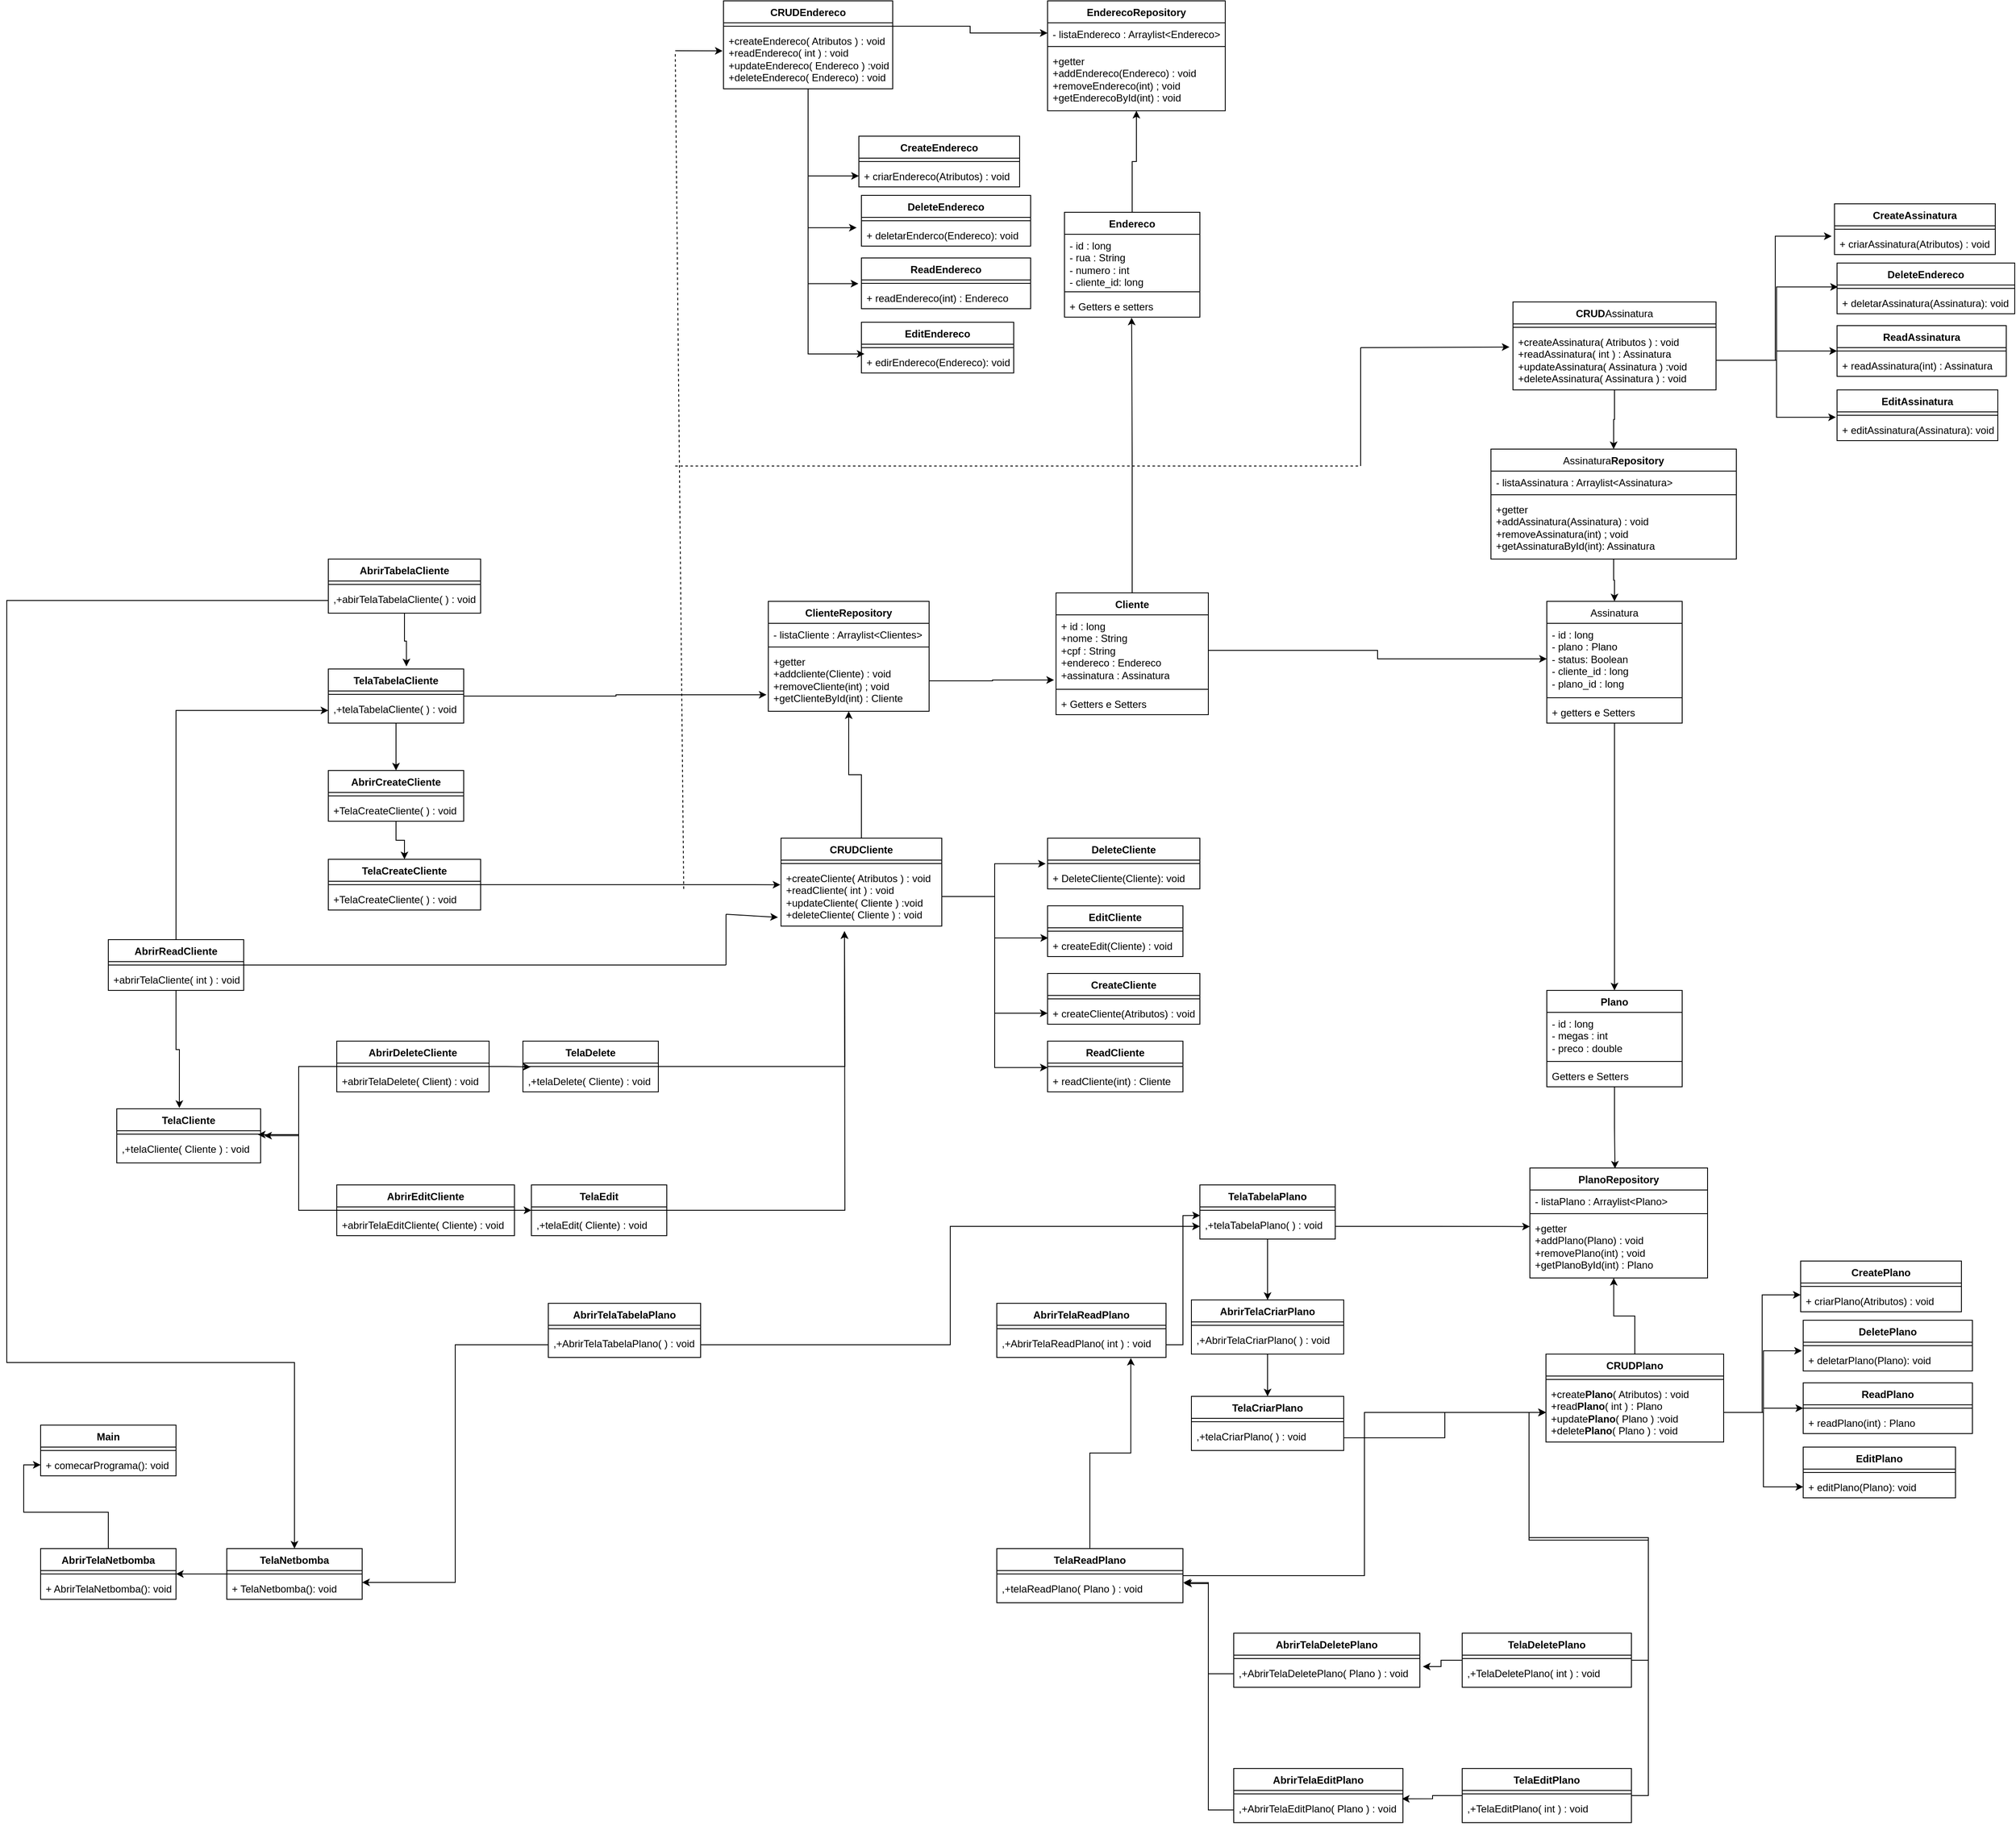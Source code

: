 <mxfile version="26.3.0">
  <diagram name="Página-1" id="cSHpWmDz-cbe3zUjw3p9">
    <mxGraphModel dx="2368" dy="1560" grid="1" gridSize="10" guides="1" tooltips="1" connect="1" arrows="1" fold="1" page="1" pageScale="1" pageWidth="827" pageHeight="1169" math="0" shadow="0">
      <root>
        <mxCell id="0" />
        <mxCell id="1" parent="0" />
        <mxCell id="zcxD7a6JZqpd-PVWqcIB-1" value="Cliente" style="swimlane;fontStyle=1;align=center;verticalAlign=top;childLayout=stackLayout;horizontal=1;startSize=26;horizontalStack=0;resizeParent=1;resizeParentMax=0;resizeLast=0;collapsible=1;marginBottom=0;whiteSpace=wrap;html=1;" parent="1" vertex="1">
          <mxGeometry x="-100" y="240" width="180" height="144" as="geometry" />
        </mxCell>
        <mxCell id="zcxD7a6JZqpd-PVWqcIB-2" value="+ id : long&lt;div&gt;+nome : String&lt;/div&gt;&lt;div&gt;+cpf : String&lt;/div&gt;&lt;div&gt;+endereco : Endereco&lt;/div&gt;&lt;div&gt;+assinatura : &lt;span style=&quot;font-weight: 400; text-align: left;&quot;&gt;Assinatura&lt;/span&gt;&lt;/div&gt;" style="text;strokeColor=none;fillColor=none;align=left;verticalAlign=top;spacingLeft=4;spacingRight=4;overflow=hidden;rotatable=0;points=[[0,0.5],[1,0.5]];portConstraint=eastwest;whiteSpace=wrap;html=1;" parent="zcxD7a6JZqpd-PVWqcIB-1" vertex="1">
          <mxGeometry y="26" width="180" height="84" as="geometry" />
        </mxCell>
        <mxCell id="zcxD7a6JZqpd-PVWqcIB-3" value="" style="line;strokeWidth=1;fillColor=none;align=left;verticalAlign=middle;spacingTop=-1;spacingLeft=3;spacingRight=3;rotatable=0;labelPosition=right;points=[];portConstraint=eastwest;strokeColor=inherit;" parent="zcxD7a6JZqpd-PVWqcIB-1" vertex="1">
          <mxGeometry y="110" width="180" height="8" as="geometry" />
        </mxCell>
        <mxCell id="zcxD7a6JZqpd-PVWqcIB-4" value="+ Getters e Setters" style="text;strokeColor=none;fillColor=none;align=left;verticalAlign=top;spacingLeft=4;spacingRight=4;overflow=hidden;rotatable=0;points=[[0,0.5],[1,0.5]];portConstraint=eastwest;whiteSpace=wrap;html=1;" parent="zcxD7a6JZqpd-PVWqcIB-1" vertex="1">
          <mxGeometry y="118" width="180" height="26" as="geometry" />
        </mxCell>
        <mxCell id="zBzM_Tf8RnUcWnylG_WS-113" style="edgeStyle=orthogonalEdgeStyle;rounded=0;orthogonalLoop=1;jettySize=auto;html=1;entryX=0.5;entryY=1;entryDx=0;entryDy=0;" parent="1" source="zcxD7a6JZqpd-PVWqcIB-5" target="zcxD7a6JZqpd-PVWqcIB-28" edge="1">
          <mxGeometry relative="1" as="geometry" />
        </mxCell>
        <mxCell id="zcxD7a6JZqpd-PVWqcIB-5" value="Endereco" style="swimlane;fontStyle=1;align=center;verticalAlign=top;childLayout=stackLayout;horizontal=1;startSize=26;horizontalStack=0;resizeParent=1;resizeParentMax=0;resizeLast=0;collapsible=1;marginBottom=0;whiteSpace=wrap;html=1;" parent="1" vertex="1">
          <mxGeometry x="-90" y="-210" width="160" height="124" as="geometry" />
        </mxCell>
        <mxCell id="zcxD7a6JZqpd-PVWqcIB-6" value="&lt;div&gt;- id : long&lt;/div&gt;- rua : String&lt;div&gt;- numero : int&lt;/div&gt;&lt;div&gt;- cliente_id: long&lt;/div&gt;" style="text;strokeColor=none;fillColor=none;align=left;verticalAlign=top;spacingLeft=4;spacingRight=4;overflow=hidden;rotatable=0;points=[[0,0.5],[1,0.5]];portConstraint=eastwest;whiteSpace=wrap;html=1;" parent="zcxD7a6JZqpd-PVWqcIB-5" vertex="1">
          <mxGeometry y="26" width="160" height="64" as="geometry" />
        </mxCell>
        <mxCell id="zcxD7a6JZqpd-PVWqcIB-7" value="" style="line;strokeWidth=1;fillColor=none;align=left;verticalAlign=middle;spacingTop=-1;spacingLeft=3;spacingRight=3;rotatable=0;labelPosition=right;points=[];portConstraint=eastwest;strokeColor=inherit;" parent="zcxD7a6JZqpd-PVWqcIB-5" vertex="1">
          <mxGeometry y="90" width="160" height="8" as="geometry" />
        </mxCell>
        <mxCell id="zcxD7a6JZqpd-PVWqcIB-8" value="+ Getters e setters" style="text;strokeColor=none;fillColor=none;align=left;verticalAlign=top;spacingLeft=4;spacingRight=4;overflow=hidden;rotatable=0;points=[[0,0.5],[1,0.5]];portConstraint=eastwest;whiteSpace=wrap;html=1;" parent="zcxD7a6JZqpd-PVWqcIB-5" vertex="1">
          <mxGeometry y="98" width="160" height="26" as="geometry" />
        </mxCell>
        <mxCell id="zcxD7a6JZqpd-PVWqcIB-19" style="edgeStyle=orthogonalEdgeStyle;rounded=0;orthogonalLoop=1;jettySize=auto;html=1;entryX=0.5;entryY=0;entryDx=0;entryDy=0;" parent="1" source="zcxD7a6JZqpd-PVWqcIB-9" target="zcxD7a6JZqpd-PVWqcIB-13" edge="1">
          <mxGeometry relative="1" as="geometry" />
        </mxCell>
        <mxCell id="zcxD7a6JZqpd-PVWqcIB-9" value="&lt;span style=&quot;font-weight: 400; text-align: left;&quot;&gt;Assinatura&lt;/span&gt;" style="swimlane;fontStyle=1;align=center;verticalAlign=top;childLayout=stackLayout;horizontal=1;startSize=26;horizontalStack=0;resizeParent=1;resizeParentMax=0;resizeLast=0;collapsible=1;marginBottom=0;whiteSpace=wrap;html=1;" parent="1" vertex="1">
          <mxGeometry x="480" y="250" width="160" height="144" as="geometry" />
        </mxCell>
        <mxCell id="zcxD7a6JZqpd-PVWqcIB-10" value="- id : long&lt;div&gt;- plano : Plano&lt;/div&gt;&lt;div&gt;- status: Boolean&lt;/div&gt;&lt;div&gt;- cliente_id : long&lt;/div&gt;- plano_id : long&lt;div&gt;&lt;br&gt;&lt;/div&gt;" style="text;strokeColor=none;fillColor=none;align=left;verticalAlign=top;spacingLeft=4;spacingRight=4;overflow=hidden;rotatable=0;points=[[0,0.5],[1,0.5]];portConstraint=eastwest;whiteSpace=wrap;html=1;" parent="zcxD7a6JZqpd-PVWqcIB-9" vertex="1">
          <mxGeometry y="26" width="160" height="84" as="geometry" />
        </mxCell>
        <mxCell id="zcxD7a6JZqpd-PVWqcIB-11" value="" style="line;strokeWidth=1;fillColor=none;align=left;verticalAlign=middle;spacingTop=-1;spacingLeft=3;spacingRight=3;rotatable=0;labelPosition=right;points=[];portConstraint=eastwest;strokeColor=inherit;" parent="zcxD7a6JZqpd-PVWqcIB-9" vertex="1">
          <mxGeometry y="110" width="160" height="8" as="geometry" />
        </mxCell>
        <mxCell id="zcxD7a6JZqpd-PVWqcIB-12" value="+ getters e Setters" style="text;strokeColor=none;fillColor=none;align=left;verticalAlign=top;spacingLeft=4;spacingRight=4;overflow=hidden;rotatable=0;points=[[0,0.5],[1,0.5]];portConstraint=eastwest;whiteSpace=wrap;html=1;" parent="zcxD7a6JZqpd-PVWqcIB-9" vertex="1">
          <mxGeometry y="118" width="160" height="26" as="geometry" />
        </mxCell>
        <mxCell id="zcxD7a6JZqpd-PVWqcIB-13" value="Plano" style="swimlane;fontStyle=1;align=center;verticalAlign=top;childLayout=stackLayout;horizontal=1;startSize=26;horizontalStack=0;resizeParent=1;resizeParentMax=0;resizeLast=0;collapsible=1;marginBottom=0;whiteSpace=wrap;html=1;" parent="1" vertex="1">
          <mxGeometry x="480" y="710" width="160" height="114" as="geometry" />
        </mxCell>
        <mxCell id="zcxD7a6JZqpd-PVWqcIB-14" value="- id : long&lt;div&gt;- megas : int&lt;/div&gt;&lt;div&gt;- preco : double&lt;/div&gt;" style="text;strokeColor=none;fillColor=none;align=left;verticalAlign=top;spacingLeft=4;spacingRight=4;overflow=hidden;rotatable=0;points=[[0,0.5],[1,0.5]];portConstraint=eastwest;whiteSpace=wrap;html=1;" parent="zcxD7a6JZqpd-PVWqcIB-13" vertex="1">
          <mxGeometry y="26" width="160" height="54" as="geometry" />
        </mxCell>
        <mxCell id="zcxD7a6JZqpd-PVWqcIB-15" value="" style="line;strokeWidth=1;fillColor=none;align=left;verticalAlign=middle;spacingTop=-1;spacingLeft=3;spacingRight=3;rotatable=0;labelPosition=right;points=[];portConstraint=eastwest;strokeColor=inherit;" parent="zcxD7a6JZqpd-PVWqcIB-13" vertex="1">
          <mxGeometry y="80" width="160" height="8" as="geometry" />
        </mxCell>
        <mxCell id="zcxD7a6JZqpd-PVWqcIB-16" value="Getters e Setters" style="text;strokeColor=none;fillColor=none;align=left;verticalAlign=top;spacingLeft=4;spacingRight=4;overflow=hidden;rotatable=0;points=[[0,0.5],[1,0.5]];portConstraint=eastwest;whiteSpace=wrap;html=1;" parent="zcxD7a6JZqpd-PVWqcIB-13" vertex="1">
          <mxGeometry y="88" width="160" height="26" as="geometry" />
        </mxCell>
        <mxCell id="zcxD7a6JZqpd-PVWqcIB-20" value="ClienteRepository" style="swimlane;fontStyle=1;align=center;verticalAlign=top;childLayout=stackLayout;horizontal=1;startSize=26;horizontalStack=0;resizeParent=1;resizeParentMax=0;resizeLast=0;collapsible=1;marginBottom=0;whiteSpace=wrap;html=1;" parent="1" vertex="1">
          <mxGeometry x="-440" y="250" width="190" height="130" as="geometry" />
        </mxCell>
        <mxCell id="zcxD7a6JZqpd-PVWqcIB-21" value="- listaCliente : Arraylist&amp;lt;Clientes&amp;gt;&lt;div&gt;&lt;br&gt;&lt;/div&gt;" style="text;strokeColor=none;fillColor=none;align=left;verticalAlign=top;spacingLeft=4;spacingRight=4;overflow=hidden;rotatable=0;points=[[0,0.5],[1,0.5]];portConstraint=eastwest;whiteSpace=wrap;html=1;" parent="zcxD7a6JZqpd-PVWqcIB-20" vertex="1">
          <mxGeometry y="26" width="190" height="24" as="geometry" />
        </mxCell>
        <mxCell id="zcxD7a6JZqpd-PVWqcIB-22" value="" style="line;strokeWidth=1;fillColor=none;align=left;verticalAlign=middle;spacingTop=-1;spacingLeft=3;spacingRight=3;rotatable=0;labelPosition=right;points=[];portConstraint=eastwest;strokeColor=inherit;" parent="zcxD7a6JZqpd-PVWqcIB-20" vertex="1">
          <mxGeometry y="50" width="190" height="8" as="geometry" />
        </mxCell>
        <mxCell id="zcxD7a6JZqpd-PVWqcIB-23" value="+getter&lt;div&gt;+addcliente(Cliente) : void&lt;/div&gt;&lt;div&gt;+removeCliente(int) ; void&lt;/div&gt;&lt;div&gt;+getClienteById(int) : Cliente&lt;/div&gt;" style="text;strokeColor=none;fillColor=none;align=left;verticalAlign=top;spacingLeft=4;spacingRight=4;overflow=hidden;rotatable=0;points=[[0,0.5],[1,0.5]];portConstraint=eastwest;whiteSpace=wrap;html=1;" parent="zcxD7a6JZqpd-PVWqcIB-20" vertex="1">
          <mxGeometry y="58" width="190" height="72" as="geometry" />
        </mxCell>
        <mxCell id="zcxD7a6JZqpd-PVWqcIB-28" value="EnderecoRepository" style="swimlane;fontStyle=1;align=center;verticalAlign=top;childLayout=stackLayout;horizontal=1;startSize=26;horizontalStack=0;resizeParent=1;resizeParentMax=0;resizeLast=0;collapsible=1;marginBottom=0;whiteSpace=wrap;html=1;" parent="1" vertex="1">
          <mxGeometry x="-110" y="-460" width="210" height="130" as="geometry" />
        </mxCell>
        <mxCell id="zcxD7a6JZqpd-PVWqcIB-29" value="- listaEndereco : Arraylist&amp;lt;Endereco&amp;gt;&lt;div&gt;&lt;br&gt;&lt;/div&gt;" style="text;strokeColor=none;fillColor=none;align=left;verticalAlign=top;spacingLeft=4;spacingRight=4;overflow=hidden;rotatable=0;points=[[0,0.5],[1,0.5]];portConstraint=eastwest;whiteSpace=wrap;html=1;" parent="zcxD7a6JZqpd-PVWqcIB-28" vertex="1">
          <mxGeometry y="26" width="210" height="24" as="geometry" />
        </mxCell>
        <mxCell id="zcxD7a6JZqpd-PVWqcIB-30" value="" style="line;strokeWidth=1;fillColor=none;align=left;verticalAlign=middle;spacingTop=-1;spacingLeft=3;spacingRight=3;rotatable=0;labelPosition=right;points=[];portConstraint=eastwest;strokeColor=inherit;" parent="zcxD7a6JZqpd-PVWqcIB-28" vertex="1">
          <mxGeometry y="50" width="210" height="8" as="geometry" />
        </mxCell>
        <mxCell id="zcxD7a6JZqpd-PVWqcIB-31" value="+getter&lt;div&gt;+addEndereco(Endereco) : void&lt;/div&gt;&lt;div&gt;+removeEndereco(int) ; void&lt;/div&gt;&lt;div&gt;+getEnderecoById(int) : void&lt;/div&gt;" style="text;strokeColor=none;fillColor=none;align=left;verticalAlign=top;spacingLeft=4;spacingRight=4;overflow=hidden;rotatable=0;points=[[0,0.5],[1,0.5]];portConstraint=eastwest;whiteSpace=wrap;html=1;" parent="zcxD7a6JZqpd-PVWqcIB-28" vertex="1">
          <mxGeometry y="58" width="210" height="72" as="geometry" />
        </mxCell>
        <mxCell id="zcxD7a6JZqpd-PVWqcIB-47" style="edgeStyle=orthogonalEdgeStyle;rounded=0;orthogonalLoop=1;jettySize=auto;html=1;entryX=0.5;entryY=0;entryDx=0;entryDy=0;" parent="1" source="zcxD7a6JZqpd-PVWqcIB-36" target="zcxD7a6JZqpd-PVWqcIB-9" edge="1">
          <mxGeometry relative="1" as="geometry" />
        </mxCell>
        <mxCell id="zcxD7a6JZqpd-PVWqcIB-36" value="&lt;span style=&quot;font-weight: 400; text-align: left;&quot;&gt;Assinatura&lt;/span&gt;Repository" style="swimlane;fontStyle=1;align=center;verticalAlign=top;childLayout=stackLayout;horizontal=1;startSize=26;horizontalStack=0;resizeParent=1;resizeParentMax=0;resizeLast=0;collapsible=1;marginBottom=0;whiteSpace=wrap;html=1;" parent="1" vertex="1">
          <mxGeometry x="414" y="70" width="290" height="130" as="geometry" />
        </mxCell>
        <mxCell id="zcxD7a6JZqpd-PVWqcIB-37" value="- lista&lt;span style=&quot;font-weight: 400; text-align: left;&quot;&gt;Assinatura&lt;/span&gt; : Arraylist&amp;lt;&lt;span style=&quot;font-weight: 400; text-align: left;&quot;&gt;Assinatura&lt;/span&gt;&amp;gt;&lt;div&gt;&lt;br&gt;&lt;/div&gt;" style="text;strokeColor=none;fillColor=none;align=left;verticalAlign=top;spacingLeft=4;spacingRight=4;overflow=hidden;rotatable=0;points=[[0,0.5],[1,0.5]];portConstraint=eastwest;whiteSpace=wrap;html=1;" parent="zcxD7a6JZqpd-PVWqcIB-36" vertex="1">
          <mxGeometry y="26" width="290" height="24" as="geometry" />
        </mxCell>
        <mxCell id="zcxD7a6JZqpd-PVWqcIB-38" value="" style="line;strokeWidth=1;fillColor=none;align=left;verticalAlign=middle;spacingTop=-1;spacingLeft=3;spacingRight=3;rotatable=0;labelPosition=right;points=[];portConstraint=eastwest;strokeColor=inherit;" parent="zcxD7a6JZqpd-PVWqcIB-36" vertex="1">
          <mxGeometry y="50" width="290" height="8" as="geometry" />
        </mxCell>
        <mxCell id="zcxD7a6JZqpd-PVWqcIB-39" value="+getter&lt;div&gt;+add&lt;span style=&quot;font-weight: 400; text-align: left;&quot;&gt;Assinatura&lt;/span&gt;(&lt;span style=&quot;font-weight: 400; text-align: left;&quot;&gt;Assinatura&lt;/span&gt;) : void&lt;/div&gt;&lt;div&gt;+remove&lt;span style=&quot;font-weight: 400; text-align: left;&quot;&gt;Assinatura&lt;/span&gt;(int) ; void&lt;/div&gt;&lt;div&gt;+getAssinaturaById(int): Assinatura&lt;/div&gt;" style="text;strokeColor=none;fillColor=none;align=left;verticalAlign=top;spacingLeft=4;spacingRight=4;overflow=hidden;rotatable=0;points=[[0,0.5],[1,0.5]];portConstraint=eastwest;whiteSpace=wrap;html=1;" parent="zcxD7a6JZqpd-PVWqcIB-36" vertex="1">
          <mxGeometry y="58" width="290" height="72" as="geometry" />
        </mxCell>
        <mxCell id="zcxD7a6JZqpd-PVWqcIB-40" value="PlanoRepository" style="swimlane;fontStyle=1;align=center;verticalAlign=top;childLayout=stackLayout;horizontal=1;startSize=26;horizontalStack=0;resizeParent=1;resizeParentMax=0;resizeLast=0;collapsible=1;marginBottom=0;whiteSpace=wrap;html=1;" parent="1" vertex="1">
          <mxGeometry x="460" y="920" width="210" height="130" as="geometry" />
        </mxCell>
        <mxCell id="zcxD7a6JZqpd-PVWqcIB-41" value="- listaPlano : Arraylist&amp;lt;Plano&amp;gt;&lt;div&gt;&lt;br&gt;&lt;/div&gt;" style="text;strokeColor=none;fillColor=none;align=left;verticalAlign=top;spacingLeft=4;spacingRight=4;overflow=hidden;rotatable=0;points=[[0,0.5],[1,0.5]];portConstraint=eastwest;whiteSpace=wrap;html=1;" parent="zcxD7a6JZqpd-PVWqcIB-40" vertex="1">
          <mxGeometry y="26" width="210" height="24" as="geometry" />
        </mxCell>
        <mxCell id="zcxD7a6JZqpd-PVWqcIB-42" value="" style="line;strokeWidth=1;fillColor=none;align=left;verticalAlign=middle;spacingTop=-1;spacingLeft=3;spacingRight=3;rotatable=0;labelPosition=right;points=[];portConstraint=eastwest;strokeColor=inherit;" parent="zcxD7a6JZqpd-PVWqcIB-40" vertex="1">
          <mxGeometry y="50" width="210" height="8" as="geometry" />
        </mxCell>
        <mxCell id="zcxD7a6JZqpd-PVWqcIB-43" value="+getter&lt;div&gt;+addPlano(Plano) : void&lt;/div&gt;&lt;div&gt;+removePlano(int) ; void&lt;/div&gt;&lt;div&gt;+getPlanoById(int) : Plano&lt;/div&gt;" style="text;strokeColor=none;fillColor=none;align=left;verticalAlign=top;spacingLeft=4;spacingRight=4;overflow=hidden;rotatable=0;points=[[0,0.5],[1,0.5]];portConstraint=eastwest;whiteSpace=wrap;html=1;" parent="zcxD7a6JZqpd-PVWqcIB-40" vertex="1">
          <mxGeometry y="58" width="210" height="72" as="geometry" />
        </mxCell>
        <mxCell id="zBzM_Tf8RnUcWnylG_WS-56" style="edgeStyle=orthogonalEdgeStyle;rounded=0;orthogonalLoop=1;jettySize=auto;html=1;" parent="1" source="zcxD7a6JZqpd-PVWqcIB-49" target="zcxD7a6JZqpd-PVWqcIB-20" edge="1">
          <mxGeometry relative="1" as="geometry" />
        </mxCell>
        <mxCell id="zcxD7a6JZqpd-PVWqcIB-49" value="CRUDCliente" style="swimlane;fontStyle=1;align=center;verticalAlign=top;childLayout=stackLayout;horizontal=1;startSize=26;horizontalStack=0;resizeParent=1;resizeParentMax=0;resizeLast=0;collapsible=1;marginBottom=0;whiteSpace=wrap;html=1;" parent="1" vertex="1">
          <mxGeometry x="-425" y="530" width="190" height="104" as="geometry" />
        </mxCell>
        <mxCell id="zcxD7a6JZqpd-PVWqcIB-51" value="" style="line;strokeWidth=1;fillColor=none;align=left;verticalAlign=middle;spacingTop=-1;spacingLeft=3;spacingRight=3;rotatable=0;labelPosition=right;points=[];portConstraint=eastwest;strokeColor=inherit;" parent="zcxD7a6JZqpd-PVWqcIB-49" vertex="1">
          <mxGeometry y="26" width="190" height="8" as="geometry" />
        </mxCell>
        <mxCell id="zcxD7a6JZqpd-PVWqcIB-52" value="+createCliente( Atributos ) : void&lt;div&gt;+readCliente( int ) : void&lt;/div&gt;&lt;div&gt;+updateCliente( Cliente ) :void&lt;/div&gt;&lt;div&gt;+deleteCliente( Cliente ) : void&lt;/div&gt;" style="text;strokeColor=none;fillColor=none;align=left;verticalAlign=top;spacingLeft=4;spacingRight=4;overflow=hidden;rotatable=0;points=[[0,0.5],[1,0.5]];portConstraint=eastwest;whiteSpace=wrap;html=1;" parent="zcxD7a6JZqpd-PVWqcIB-49" vertex="1">
          <mxGeometry y="34" width="190" height="70" as="geometry" />
        </mxCell>
        <mxCell id="zcxD7a6JZqpd-PVWqcIB-53" value="CreateCliente" style="swimlane;fontStyle=1;align=center;verticalAlign=top;childLayout=stackLayout;horizontal=1;startSize=26;horizontalStack=0;resizeParent=1;resizeParentMax=0;resizeLast=0;collapsible=1;marginBottom=0;whiteSpace=wrap;html=1;" parent="1" vertex="1">
          <mxGeometry x="-110" y="690" width="180" height="60" as="geometry" />
        </mxCell>
        <mxCell id="zcxD7a6JZqpd-PVWqcIB-55" value="" style="line;strokeWidth=1;fillColor=none;align=left;verticalAlign=middle;spacingTop=-1;spacingLeft=3;spacingRight=3;rotatable=0;labelPosition=right;points=[];portConstraint=eastwest;strokeColor=inherit;" parent="zcxD7a6JZqpd-PVWqcIB-53" vertex="1">
          <mxGeometry y="26" width="180" height="8" as="geometry" />
        </mxCell>
        <mxCell id="zcxD7a6JZqpd-PVWqcIB-56" value="+ createCliente(Atributos) : void" style="text;strokeColor=none;fillColor=none;align=left;verticalAlign=top;spacingLeft=4;spacingRight=4;overflow=hidden;rotatable=0;points=[[0,0.5],[1,0.5]];portConstraint=eastwest;whiteSpace=wrap;html=1;" parent="zcxD7a6JZqpd-PVWqcIB-53" vertex="1">
          <mxGeometry y="34" width="180" height="26" as="geometry" />
        </mxCell>
        <mxCell id="zBzM_Tf8RnUcWnylG_WS-90" style="edgeStyle=orthogonalEdgeStyle;rounded=0;orthogonalLoop=1;jettySize=auto;html=1;exitX=1;exitY=0.5;exitDx=0;exitDy=0;" parent="zcxD7a6JZqpd-PVWqcIB-53" source="zcxD7a6JZqpd-PVWqcIB-56" target="zcxD7a6JZqpd-PVWqcIB-56" edge="1">
          <mxGeometry relative="1" as="geometry" />
        </mxCell>
        <mxCell id="zBzM_Tf8RnUcWnylG_WS-115" style="edgeStyle=orthogonalEdgeStyle;rounded=0;orthogonalLoop=1;jettySize=auto;html=1;entryX=0;entryY=0.5;entryDx=0;entryDy=0;" parent="1" source="zcxD7a6JZqpd-PVWqcIB-57" target="zBzM_Tf8RnUcWnylG_WS-48" edge="1">
          <mxGeometry relative="1" as="geometry" />
        </mxCell>
        <mxCell id="zcxD7a6JZqpd-PVWqcIB-57" value="CRUDEndereco" style="swimlane;fontStyle=1;align=center;verticalAlign=top;childLayout=stackLayout;horizontal=1;startSize=26;horizontalStack=0;resizeParent=1;resizeParentMax=0;resizeLast=0;collapsible=1;marginBottom=0;whiteSpace=wrap;html=1;" parent="1" vertex="1">
          <mxGeometry x="-493" y="-460" width="200" height="104" as="geometry" />
        </mxCell>
        <mxCell id="zcxD7a6JZqpd-PVWqcIB-58" value="" style="line;strokeWidth=1;fillColor=none;align=left;verticalAlign=middle;spacingTop=-1;spacingLeft=3;spacingRight=3;rotatable=0;labelPosition=right;points=[];portConstraint=eastwest;strokeColor=inherit;" parent="zcxD7a6JZqpd-PVWqcIB-57" vertex="1">
          <mxGeometry y="26" width="200" height="8" as="geometry" />
        </mxCell>
        <mxCell id="zcxD7a6JZqpd-PVWqcIB-59" value="+createEndereco( Atributos ) : void&lt;div&gt;+read&lt;span style=&quot;background-color: transparent; color: light-dark(rgb(0, 0, 0), rgb(255, 255, 255));&quot;&gt;Endereco&lt;/span&gt;&lt;span style=&quot;background-color: transparent; color: light-dark(rgb(0, 0, 0), rgb(255, 255, 255));&quot;&gt;( int ) : void&lt;/span&gt;&lt;/div&gt;&lt;div&gt;+updateEndereco( Endereco ) :void&lt;/div&gt;&lt;div&gt;+deleteEndereco( Endereco) : void&lt;/div&gt;" style="text;strokeColor=none;fillColor=none;align=left;verticalAlign=top;spacingLeft=4;spacingRight=4;overflow=hidden;rotatable=0;points=[[0,0.5],[1,0.5]];portConstraint=eastwest;whiteSpace=wrap;html=1;" parent="zcxD7a6JZqpd-PVWqcIB-57" vertex="1">
          <mxGeometry y="34" width="200" height="70" as="geometry" />
        </mxCell>
        <mxCell id="qCfrWt2Xc8cegHNKxJWm-2" style="edgeStyle=orthogonalEdgeStyle;rounded=0;orthogonalLoop=1;jettySize=auto;html=1;entryX=0.5;entryY=0;entryDx=0;entryDy=0;" edge="1" parent="1" source="zcxD7a6JZqpd-PVWqcIB-60" target="zcxD7a6JZqpd-PVWqcIB-36">
          <mxGeometry relative="1" as="geometry" />
        </mxCell>
        <mxCell id="zcxD7a6JZqpd-PVWqcIB-60" value="CRUD&lt;span style=&quot;font-weight: 400; text-align: left;&quot;&gt;Assinatura&lt;/span&gt;" style="swimlane;fontStyle=1;align=center;verticalAlign=top;childLayout=stackLayout;horizontal=1;startSize=26;horizontalStack=0;resizeParent=1;resizeParentMax=0;resizeLast=0;collapsible=1;marginBottom=0;whiteSpace=wrap;html=1;" parent="1" vertex="1">
          <mxGeometry x="440" y="-104" width="240" height="104" as="geometry" />
        </mxCell>
        <mxCell id="zcxD7a6JZqpd-PVWqcIB-61" value="" style="line;strokeWidth=1;fillColor=none;align=left;verticalAlign=middle;spacingTop=-1;spacingLeft=3;spacingRight=3;rotatable=0;labelPosition=right;points=[];portConstraint=eastwest;strokeColor=inherit;" parent="zcxD7a6JZqpd-PVWqcIB-60" vertex="1">
          <mxGeometry y="26" width="240" height="8" as="geometry" />
        </mxCell>
        <mxCell id="zcxD7a6JZqpd-PVWqcIB-62" value="+create&lt;span style=&quot;font-weight: 400; text-align: left;&quot;&gt;Assinatura&lt;/span&gt;( Atributos ) : void&lt;div&gt;+read&lt;span style=&quot;font-weight: 400; text-align: left;&quot;&gt;Assinatura&lt;/span&gt;( int ) : Assinatura&lt;/div&gt;&lt;div&gt;+update&lt;span style=&quot;font-weight: 400; text-align: left;&quot;&gt;Assinatura&lt;/span&gt;( Assinatura ) :void&lt;/div&gt;&lt;div&gt;+delete&lt;span style=&quot;font-weight: 400; text-align: left;&quot;&gt;Assinatura&lt;/span&gt;( Assinatura ) : void&lt;/div&gt;" style="text;strokeColor=none;fillColor=none;align=left;verticalAlign=top;spacingLeft=4;spacingRight=4;overflow=hidden;rotatable=0;points=[[0,0.5],[1,0.5]];portConstraint=eastwest;whiteSpace=wrap;html=1;" parent="zcxD7a6JZqpd-PVWqcIB-60" vertex="1">
          <mxGeometry y="34" width="240" height="70" as="geometry" />
        </mxCell>
        <mxCell id="zcxD7a6JZqpd-PVWqcIB-66" value="CRUDPlano" style="swimlane;fontStyle=1;align=center;verticalAlign=top;childLayout=stackLayout;horizontal=1;startSize=26;horizontalStack=0;resizeParent=1;resizeParentMax=0;resizeLast=0;collapsible=1;marginBottom=0;whiteSpace=wrap;html=1;" parent="1" vertex="1">
          <mxGeometry x="479" y="1140" width="210" height="104" as="geometry" />
        </mxCell>
        <mxCell id="zcxD7a6JZqpd-PVWqcIB-67" value="" style="line;strokeWidth=1;fillColor=none;align=left;verticalAlign=middle;spacingTop=-1;spacingLeft=3;spacingRight=3;rotatable=0;labelPosition=right;points=[];portConstraint=eastwest;strokeColor=inherit;" parent="zcxD7a6JZqpd-PVWqcIB-66" vertex="1">
          <mxGeometry y="26" width="210" height="8" as="geometry" />
        </mxCell>
        <mxCell id="zcxD7a6JZqpd-PVWqcIB-68" value="+create&lt;span style=&quot;font-weight: 700; text-align: center;&quot;&gt;Plano&lt;/span&gt;( Atributos) : void&lt;div&gt;+read&lt;span style=&quot;font-weight: 700; text-align: center;&quot;&gt;Plano&lt;/span&gt;( int ) : Plano&lt;/div&gt;&lt;div&gt;+update&lt;span style=&quot;font-weight: 700; text-align: center;&quot;&gt;Plano&lt;/span&gt;( Plano ) :void&lt;/div&gt;&lt;div&gt;+delete&lt;span style=&quot;font-weight: 700; text-align: center;&quot;&gt;Plano&lt;/span&gt;( Plano ) : void&lt;/div&gt;" style="text;strokeColor=none;fillColor=none;align=left;verticalAlign=top;spacingLeft=4;spacingRight=4;overflow=hidden;rotatable=0;points=[[0,0.5],[1,0.5]];portConstraint=eastwest;whiteSpace=wrap;html=1;" parent="zcxD7a6JZqpd-PVWqcIB-66" vertex="1">
          <mxGeometry y="34" width="210" height="70" as="geometry" />
        </mxCell>
        <mxCell id="qCfrWt2Xc8cegHNKxJWm-68" style="edgeStyle=orthogonalEdgeStyle;rounded=0;orthogonalLoop=1;jettySize=auto;html=1;exitX=0.5;exitY=0;exitDx=0;exitDy=0;entryX=0;entryY=0.5;entryDx=0;entryDy=0;" edge="1" parent="1" source="zcxD7a6JZqpd-PVWqcIB-69" target="zcxD7a6JZqpd-PVWqcIB-88">
          <mxGeometry relative="1" as="geometry" />
        </mxCell>
        <mxCell id="zcxD7a6JZqpd-PVWqcIB-69" value="AbrirReadCliente" style="swimlane;fontStyle=1;align=center;verticalAlign=top;childLayout=stackLayout;horizontal=1;startSize=26;horizontalStack=0;resizeParent=1;resizeParentMax=0;resizeLast=0;collapsible=1;marginBottom=0;whiteSpace=wrap;html=1;" parent="1" vertex="1">
          <mxGeometry x="-1220" y="650" width="160" height="60" as="geometry" />
        </mxCell>
        <mxCell id="zcxD7a6JZqpd-PVWqcIB-71" value="" style="line;strokeWidth=1;fillColor=none;align=left;verticalAlign=middle;spacingTop=-1;spacingLeft=3;spacingRight=3;rotatable=0;labelPosition=right;points=[];portConstraint=eastwest;strokeColor=inherit;" parent="zcxD7a6JZqpd-PVWqcIB-69" vertex="1">
          <mxGeometry y="26" width="160" height="8" as="geometry" />
        </mxCell>
        <mxCell id="zcxD7a6JZqpd-PVWqcIB-72" value="+abrirTelaCliente( int ) : void" style="text;strokeColor=none;fillColor=none;align=left;verticalAlign=top;spacingLeft=4;spacingRight=4;overflow=hidden;rotatable=0;points=[[0,0.5],[1,0.5]];portConstraint=eastwest;whiteSpace=wrap;html=1;" parent="zcxD7a6JZqpd-PVWqcIB-69" vertex="1">
          <mxGeometry y="34" width="160" height="26" as="geometry" />
        </mxCell>
        <mxCell id="zcxD7a6JZqpd-PVWqcIB-73" value="TelaCliente" style="swimlane;fontStyle=1;align=center;verticalAlign=top;childLayout=stackLayout;horizontal=1;startSize=26;horizontalStack=0;resizeParent=1;resizeParentMax=0;resizeLast=0;collapsible=1;marginBottom=0;whiteSpace=wrap;html=1;" parent="1" vertex="1">
          <mxGeometry x="-1210" y="850" width="170" height="64" as="geometry" />
        </mxCell>
        <mxCell id="zcxD7a6JZqpd-PVWqcIB-75" value="" style="line;strokeWidth=1;fillColor=none;align=left;verticalAlign=middle;spacingTop=-1;spacingLeft=3;spacingRight=3;rotatable=0;labelPosition=right;points=[];portConstraint=eastwest;strokeColor=inherit;" parent="zcxD7a6JZqpd-PVWqcIB-73" vertex="1">
          <mxGeometry y="26" width="170" height="8" as="geometry" />
        </mxCell>
        <mxCell id="zcxD7a6JZqpd-PVWqcIB-76" value=",+telaCliente( Cliente ) : void" style="text;strokeColor=none;fillColor=none;align=left;verticalAlign=top;spacingLeft=4;spacingRight=4;overflow=hidden;rotatable=0;points=[[0,0.5],[1,0.5]];portConstraint=eastwest;whiteSpace=wrap;html=1;" parent="zcxD7a6JZqpd-PVWqcIB-73" vertex="1">
          <mxGeometry y="34" width="170" height="30" as="geometry" />
        </mxCell>
        <mxCell id="zBzM_Tf8RnUcWnylG_WS-101" style="edgeStyle=orthogonalEdgeStyle;rounded=0;orthogonalLoop=1;jettySize=auto;html=1;" parent="1" source="zcxD7a6JZqpd-PVWqcIB-77" edge="1">
          <mxGeometry relative="1" as="geometry">
            <mxPoint x="-350" y="640" as="targetPoint" />
          </mxGeometry>
        </mxCell>
        <mxCell id="zcxD7a6JZqpd-PVWqcIB-77" value="TelaDelete" style="swimlane;fontStyle=1;align=center;verticalAlign=top;childLayout=stackLayout;horizontal=1;startSize=26;horizontalStack=0;resizeParent=1;resizeParentMax=0;resizeLast=0;collapsible=1;marginBottom=0;whiteSpace=wrap;html=1;" parent="1" vertex="1">
          <mxGeometry x="-730" y="770" width="160" height="60" as="geometry" />
        </mxCell>
        <mxCell id="zcxD7a6JZqpd-PVWqcIB-78" value="" style="line;strokeWidth=1;fillColor=none;align=left;verticalAlign=middle;spacingTop=-1;spacingLeft=3;spacingRight=3;rotatable=0;labelPosition=right;points=[];portConstraint=eastwest;strokeColor=inherit;" parent="zcxD7a6JZqpd-PVWqcIB-77" vertex="1">
          <mxGeometry y="26" width="160" height="8" as="geometry" />
        </mxCell>
        <mxCell id="zcxD7a6JZqpd-PVWqcIB-79" value=",+telaDelete( Cliente) : void" style="text;strokeColor=none;fillColor=none;align=left;verticalAlign=top;spacingLeft=4;spacingRight=4;overflow=hidden;rotatable=0;points=[[0,0.5],[1,0.5]];portConstraint=eastwest;whiteSpace=wrap;html=1;" parent="zcxD7a6JZqpd-PVWqcIB-77" vertex="1">
          <mxGeometry y="34" width="160" height="26" as="geometry" />
        </mxCell>
        <mxCell id="zcxD7a6JZqpd-PVWqcIB-80" value="TelaEdit" style="swimlane;fontStyle=1;align=center;verticalAlign=top;childLayout=stackLayout;horizontal=1;startSize=26;horizontalStack=0;resizeParent=1;resizeParentMax=0;resizeLast=0;collapsible=1;marginBottom=0;whiteSpace=wrap;html=1;" parent="1" vertex="1">
          <mxGeometry x="-720" y="940" width="160" height="60" as="geometry" />
        </mxCell>
        <mxCell id="zBzM_Tf8RnUcWnylG_WS-102" style="edgeStyle=orthogonalEdgeStyle;rounded=0;orthogonalLoop=1;jettySize=auto;html=1;" parent="zcxD7a6JZqpd-PVWqcIB-80" source="zcxD7a6JZqpd-PVWqcIB-81" edge="1">
          <mxGeometry relative="1" as="geometry">
            <mxPoint x="370" y="-300" as="targetPoint" />
          </mxGeometry>
        </mxCell>
        <mxCell id="zcxD7a6JZqpd-PVWqcIB-81" value="" style="line;strokeWidth=1;fillColor=none;align=left;verticalAlign=middle;spacingTop=-1;spacingLeft=3;spacingRight=3;rotatable=0;labelPosition=right;points=[];portConstraint=eastwest;strokeColor=inherit;" parent="zcxD7a6JZqpd-PVWqcIB-80" vertex="1">
          <mxGeometry y="26" width="160" height="8" as="geometry" />
        </mxCell>
        <mxCell id="zcxD7a6JZqpd-PVWqcIB-82" value=",+telaEdit( Cliente) : void" style="text;strokeColor=none;fillColor=none;align=left;verticalAlign=top;spacingLeft=4;spacingRight=4;overflow=hidden;rotatable=0;points=[[0,0.5],[1,0.5]];portConstraint=eastwest;whiteSpace=wrap;html=1;" parent="zcxD7a6JZqpd-PVWqcIB-80" vertex="1">
          <mxGeometry y="34" width="160" height="26" as="geometry" />
        </mxCell>
        <mxCell id="zcxD7a6JZqpd-PVWqcIB-83" value="TelaCreateCliente" style="swimlane;fontStyle=1;align=center;verticalAlign=top;childLayout=stackLayout;horizontal=1;startSize=26;horizontalStack=0;resizeParent=1;resizeParentMax=0;resizeLast=0;collapsible=1;marginBottom=0;whiteSpace=wrap;html=1;" parent="1" vertex="1">
          <mxGeometry x="-960" y="555" width="180" height="60" as="geometry" />
        </mxCell>
        <mxCell id="zcxD7a6JZqpd-PVWqcIB-84" value="" style="line;strokeWidth=1;fillColor=none;align=left;verticalAlign=middle;spacingTop=-1;spacingLeft=3;spacingRight=3;rotatable=0;labelPosition=right;points=[];portConstraint=eastwest;strokeColor=inherit;" parent="zcxD7a6JZqpd-PVWqcIB-83" vertex="1">
          <mxGeometry y="26" width="180" height="8" as="geometry" />
        </mxCell>
        <mxCell id="zcxD7a6JZqpd-PVWqcIB-85" value="+TelaCreateCliente( ) : void" style="text;strokeColor=none;fillColor=none;align=left;verticalAlign=top;spacingLeft=4;spacingRight=4;overflow=hidden;rotatable=0;points=[[0,0.5],[1,0.5]];portConstraint=eastwest;whiteSpace=wrap;html=1;" parent="zcxD7a6JZqpd-PVWqcIB-83" vertex="1">
          <mxGeometry y="34" width="180" height="26" as="geometry" />
        </mxCell>
        <mxCell id="zBzM_Tf8RnUcWnylG_WS-78" style="edgeStyle=orthogonalEdgeStyle;rounded=0;orthogonalLoop=1;jettySize=auto;html=1;entryX=0.5;entryY=0;entryDx=0;entryDy=0;" parent="1" source="zcxD7a6JZqpd-PVWqcIB-86" target="zBzM_Tf8RnUcWnylG_WS-75" edge="1">
          <mxGeometry relative="1" as="geometry" />
        </mxCell>
        <mxCell id="zcxD7a6JZqpd-PVWqcIB-86" value="TelaTabelaCliente" style="swimlane;fontStyle=1;align=center;verticalAlign=top;childLayout=stackLayout;horizontal=1;startSize=26;horizontalStack=0;resizeParent=1;resizeParentMax=0;resizeLast=0;collapsible=1;marginBottom=0;whiteSpace=wrap;html=1;" parent="1" vertex="1">
          <mxGeometry x="-960" y="330" width="160" height="64" as="geometry" />
        </mxCell>
        <mxCell id="zcxD7a6JZqpd-PVWqcIB-87" value="" style="line;strokeWidth=1;fillColor=none;align=left;verticalAlign=middle;spacingTop=-1;spacingLeft=3;spacingRight=3;rotatable=0;labelPosition=right;points=[];portConstraint=eastwest;strokeColor=inherit;" parent="zcxD7a6JZqpd-PVWqcIB-86" vertex="1">
          <mxGeometry y="26" width="160" height="8" as="geometry" />
        </mxCell>
        <mxCell id="zcxD7a6JZqpd-PVWqcIB-88" value=",+telaTabelaCliente( ) : void" style="text;strokeColor=none;fillColor=none;align=left;verticalAlign=top;spacingLeft=4;spacingRight=4;overflow=hidden;rotatable=0;points=[[0,0.5],[1,0.5]];portConstraint=eastwest;whiteSpace=wrap;html=1;" parent="zcxD7a6JZqpd-PVWqcIB-86" vertex="1">
          <mxGeometry y="34" width="160" height="30" as="geometry" />
        </mxCell>
        <mxCell id="zBzM_Tf8RnUcWnylG_WS-8" value="AbrirEditCliente" style="swimlane;fontStyle=1;align=center;verticalAlign=top;childLayout=stackLayout;horizontal=1;startSize=26;horizontalStack=0;resizeParent=1;resizeParentMax=0;resizeLast=0;collapsible=1;marginBottom=0;whiteSpace=wrap;html=1;" parent="1" vertex="1">
          <mxGeometry x="-950" y="940" width="210" height="60" as="geometry" />
        </mxCell>
        <mxCell id="zBzM_Tf8RnUcWnylG_WS-9" value="" style="line;strokeWidth=1;fillColor=none;align=left;verticalAlign=middle;spacingTop=-1;spacingLeft=3;spacingRight=3;rotatable=0;labelPosition=right;points=[];portConstraint=eastwest;strokeColor=inherit;" parent="zBzM_Tf8RnUcWnylG_WS-8" vertex="1">
          <mxGeometry y="26" width="210" height="8" as="geometry" />
        </mxCell>
        <mxCell id="zBzM_Tf8RnUcWnylG_WS-10" value="+abrirTelaEditCliente( Cliente) : void" style="text;strokeColor=none;fillColor=none;align=left;verticalAlign=top;spacingLeft=4;spacingRight=4;overflow=hidden;rotatable=0;points=[[0,0.5],[1,0.5]];portConstraint=eastwest;whiteSpace=wrap;html=1;" parent="zBzM_Tf8RnUcWnylG_WS-8" vertex="1">
          <mxGeometry y="34" width="210" height="26" as="geometry" />
        </mxCell>
        <mxCell id="zBzM_Tf8RnUcWnylG_WS-11" value="AbrirDeleteCliente" style="swimlane;fontStyle=1;align=center;verticalAlign=top;childLayout=stackLayout;horizontal=1;startSize=26;horizontalStack=0;resizeParent=1;resizeParentMax=0;resizeLast=0;collapsible=1;marginBottom=0;whiteSpace=wrap;html=1;" parent="1" vertex="1">
          <mxGeometry x="-950" y="770" width="180" height="60" as="geometry" />
        </mxCell>
        <mxCell id="zBzM_Tf8RnUcWnylG_WS-12" value="" style="line;strokeWidth=1;fillColor=none;align=left;verticalAlign=middle;spacingTop=-1;spacingLeft=3;spacingRight=3;rotatable=0;labelPosition=right;points=[];portConstraint=eastwest;strokeColor=inherit;" parent="zBzM_Tf8RnUcWnylG_WS-11" vertex="1">
          <mxGeometry y="26" width="180" height="8" as="geometry" />
        </mxCell>
        <mxCell id="zBzM_Tf8RnUcWnylG_WS-13" value="+abrirTelaDelete( Client) : void" style="text;strokeColor=none;fillColor=none;align=left;verticalAlign=top;spacingLeft=4;spacingRight=4;overflow=hidden;rotatable=0;points=[[0,0.5],[1,0.5]];portConstraint=eastwest;whiteSpace=wrap;html=1;" parent="zBzM_Tf8RnUcWnylG_WS-11" vertex="1">
          <mxGeometry y="34" width="180" height="26" as="geometry" />
        </mxCell>
        <mxCell id="zBzM_Tf8RnUcWnylG_WS-33" value="ReadEndereco" style="swimlane;fontStyle=1;align=center;verticalAlign=top;childLayout=stackLayout;horizontal=1;startSize=26;horizontalStack=0;resizeParent=1;resizeParentMax=0;resizeLast=0;collapsible=1;marginBottom=0;whiteSpace=wrap;html=1;" parent="1" vertex="1">
          <mxGeometry x="-330" y="-156" width="200" height="60" as="geometry" />
        </mxCell>
        <mxCell id="zBzM_Tf8RnUcWnylG_WS-35" value="" style="line;strokeWidth=1;fillColor=none;align=left;verticalAlign=middle;spacingTop=-1;spacingLeft=3;spacingRight=3;rotatable=0;labelPosition=right;points=[];portConstraint=eastwest;strokeColor=inherit;" parent="zBzM_Tf8RnUcWnylG_WS-33" vertex="1">
          <mxGeometry y="26" width="200" height="8" as="geometry" />
        </mxCell>
        <mxCell id="zBzM_Tf8RnUcWnylG_WS-36" value="+ readEndereco(int) : Endereco" style="text;strokeColor=none;fillColor=none;align=left;verticalAlign=top;spacingLeft=4;spacingRight=4;overflow=hidden;rotatable=0;points=[[0,0.5],[1,0.5]];portConstraint=eastwest;whiteSpace=wrap;html=1;" parent="zBzM_Tf8RnUcWnylG_WS-33" vertex="1">
          <mxGeometry y="34" width="200" height="26" as="geometry" />
        </mxCell>
        <mxCell id="zBzM_Tf8RnUcWnylG_WS-37" value="EditEndereco" style="swimlane;fontStyle=1;align=center;verticalAlign=top;childLayout=stackLayout;horizontal=1;startSize=26;horizontalStack=0;resizeParent=1;resizeParentMax=0;resizeLast=0;collapsible=1;marginBottom=0;whiteSpace=wrap;html=1;" parent="1" vertex="1">
          <mxGeometry x="-330" y="-80" width="180" height="60" as="geometry" />
        </mxCell>
        <mxCell id="zBzM_Tf8RnUcWnylG_WS-39" value="" style="line;strokeWidth=1;fillColor=none;align=left;verticalAlign=middle;spacingTop=-1;spacingLeft=3;spacingRight=3;rotatable=0;labelPosition=right;points=[];portConstraint=eastwest;strokeColor=inherit;" parent="zBzM_Tf8RnUcWnylG_WS-37" vertex="1">
          <mxGeometry y="26" width="180" height="8" as="geometry" />
        </mxCell>
        <mxCell id="zBzM_Tf8RnUcWnylG_WS-40" value="+ edirEndereco(Endereco): void" style="text;strokeColor=none;fillColor=none;align=left;verticalAlign=top;spacingLeft=4;spacingRight=4;overflow=hidden;rotatable=0;points=[[0,0.5],[1,0.5]];portConstraint=eastwest;whiteSpace=wrap;html=1;" parent="zBzM_Tf8RnUcWnylG_WS-37" vertex="1">
          <mxGeometry y="34" width="180" height="26" as="geometry" />
        </mxCell>
        <mxCell id="zBzM_Tf8RnUcWnylG_WS-41" value="DeleteEndereco" style="swimlane;fontStyle=1;align=center;verticalAlign=top;childLayout=stackLayout;horizontal=1;startSize=26;horizontalStack=0;resizeParent=1;resizeParentMax=0;resizeLast=0;collapsible=1;marginBottom=0;whiteSpace=wrap;html=1;" parent="1" vertex="1">
          <mxGeometry x="-330" y="-230" width="200" height="60" as="geometry" />
        </mxCell>
        <mxCell id="zBzM_Tf8RnUcWnylG_WS-43" value="" style="line;strokeWidth=1;fillColor=none;align=left;verticalAlign=middle;spacingTop=-1;spacingLeft=3;spacingRight=3;rotatable=0;labelPosition=right;points=[];portConstraint=eastwest;strokeColor=inherit;" parent="zBzM_Tf8RnUcWnylG_WS-41" vertex="1">
          <mxGeometry y="26" width="200" height="8" as="geometry" />
        </mxCell>
        <mxCell id="zBzM_Tf8RnUcWnylG_WS-44" value="+ deletarEnderco(Endereco): void" style="text;strokeColor=none;fillColor=none;align=left;verticalAlign=top;spacingLeft=4;spacingRight=4;overflow=hidden;rotatable=0;points=[[0,0.5],[1,0.5]];portConstraint=eastwest;whiteSpace=wrap;html=1;" parent="zBzM_Tf8RnUcWnylG_WS-41" vertex="1">
          <mxGeometry y="34" width="200" height="26" as="geometry" />
        </mxCell>
        <mxCell id="zBzM_Tf8RnUcWnylG_WS-45" value="CreateEndereco" style="swimlane;fontStyle=1;align=center;verticalAlign=top;childLayout=stackLayout;horizontal=1;startSize=26;horizontalStack=0;resizeParent=1;resizeParentMax=0;resizeLast=0;collapsible=1;marginBottom=0;whiteSpace=wrap;html=1;" parent="1" vertex="1">
          <mxGeometry x="-333" y="-300" width="190" height="60" as="geometry" />
        </mxCell>
        <mxCell id="zBzM_Tf8RnUcWnylG_WS-47" value="" style="line;strokeWidth=1;fillColor=none;align=left;verticalAlign=middle;spacingTop=-1;spacingLeft=3;spacingRight=3;rotatable=0;labelPosition=right;points=[];portConstraint=eastwest;strokeColor=inherit;" parent="zBzM_Tf8RnUcWnylG_WS-45" vertex="1">
          <mxGeometry y="26" width="190" height="8" as="geometry" />
        </mxCell>
        <mxCell id="zBzM_Tf8RnUcWnylG_WS-48" value="+ criarEndereco(Atributos) : void" style="text;strokeColor=none;fillColor=none;align=left;verticalAlign=top;spacingLeft=4;spacingRight=4;overflow=hidden;rotatable=0;points=[[0,0.5],[1,0.5]];portConstraint=eastwest;whiteSpace=wrap;html=1;" parent="zBzM_Tf8RnUcWnylG_WS-45" vertex="1">
          <mxGeometry y="34" width="190" height="26" as="geometry" />
        </mxCell>
        <mxCell id="zBzM_Tf8RnUcWnylG_WS-52" style="edgeStyle=orthogonalEdgeStyle;rounded=0;orthogonalLoop=1;jettySize=auto;html=1;entryX=-0.013;entryY=0.917;entryDx=0;entryDy=0;entryPerimeter=0;" parent="1" source="zcxD7a6JZqpd-PVWqcIB-23" target="zcxD7a6JZqpd-PVWqcIB-2" edge="1">
          <mxGeometry relative="1" as="geometry" />
        </mxCell>
        <mxCell id="zBzM_Tf8RnUcWnylG_WS-57" value="DeleteCliente" style="swimlane;fontStyle=1;align=center;verticalAlign=top;childLayout=stackLayout;horizontal=1;startSize=26;horizontalStack=0;resizeParent=1;resizeParentMax=0;resizeLast=0;collapsible=1;marginBottom=0;whiteSpace=wrap;html=1;" parent="1" vertex="1">
          <mxGeometry x="-110" y="530" width="180" height="60" as="geometry" />
        </mxCell>
        <mxCell id="zBzM_Tf8RnUcWnylG_WS-59" value="" style="line;strokeWidth=1;fillColor=none;align=left;verticalAlign=middle;spacingTop=-1;spacingLeft=3;spacingRight=3;rotatable=0;labelPosition=right;points=[];portConstraint=eastwest;strokeColor=inherit;" parent="zBzM_Tf8RnUcWnylG_WS-57" vertex="1">
          <mxGeometry y="26" width="180" height="8" as="geometry" />
        </mxCell>
        <mxCell id="zBzM_Tf8RnUcWnylG_WS-60" value="+ DeleteCliente(Cliente): void" style="text;strokeColor=none;fillColor=none;align=left;verticalAlign=top;spacingLeft=4;spacingRight=4;overflow=hidden;rotatable=0;points=[[0,0.5],[1,0.5]];portConstraint=eastwest;whiteSpace=wrap;html=1;" parent="zBzM_Tf8RnUcWnylG_WS-57" vertex="1">
          <mxGeometry y="34" width="180" height="26" as="geometry" />
        </mxCell>
        <mxCell id="zBzM_Tf8RnUcWnylG_WS-63" value="EditCliente" style="swimlane;fontStyle=1;align=center;verticalAlign=top;childLayout=stackLayout;horizontal=1;startSize=26;horizontalStack=0;resizeParent=1;resizeParentMax=0;resizeLast=0;collapsible=1;marginBottom=0;whiteSpace=wrap;html=1;" parent="1" vertex="1">
          <mxGeometry x="-110" y="610" width="160" height="60" as="geometry" />
        </mxCell>
        <mxCell id="zBzM_Tf8RnUcWnylG_WS-64" value="" style="line;strokeWidth=1;fillColor=none;align=left;verticalAlign=middle;spacingTop=-1;spacingLeft=3;spacingRight=3;rotatable=0;labelPosition=right;points=[];portConstraint=eastwest;strokeColor=inherit;" parent="zBzM_Tf8RnUcWnylG_WS-63" vertex="1">
          <mxGeometry y="26" width="160" height="8" as="geometry" />
        </mxCell>
        <mxCell id="zBzM_Tf8RnUcWnylG_WS-65" value="+ createEdit(Cliente) : void" style="text;strokeColor=none;fillColor=none;align=left;verticalAlign=top;spacingLeft=4;spacingRight=4;overflow=hidden;rotatable=0;points=[[0,0.5],[1,0.5]];portConstraint=eastwest;whiteSpace=wrap;html=1;" parent="zBzM_Tf8RnUcWnylG_WS-63" vertex="1">
          <mxGeometry y="34" width="160" height="26" as="geometry" />
        </mxCell>
        <mxCell id="zBzM_Tf8RnUcWnylG_WS-66" style="edgeStyle=orthogonalEdgeStyle;rounded=0;orthogonalLoop=1;jettySize=auto;html=1;entryX=-0.012;entryY=-0.145;entryDx=0;entryDy=0;entryPerimeter=0;" parent="1" source="zcxD7a6JZqpd-PVWqcIB-52" target="zBzM_Tf8RnUcWnylG_WS-60" edge="1">
          <mxGeometry relative="1" as="geometry" />
        </mxCell>
        <mxCell id="zBzM_Tf8RnUcWnylG_WS-67" style="edgeStyle=orthogonalEdgeStyle;rounded=0;orthogonalLoop=1;jettySize=auto;html=1;entryX=0.004;entryY=0.154;entryDx=0;entryDy=0;entryPerimeter=0;" parent="1" source="zcxD7a6JZqpd-PVWqcIB-52" target="zBzM_Tf8RnUcWnylG_WS-65" edge="1">
          <mxGeometry relative="1" as="geometry" />
        </mxCell>
        <mxCell id="zBzM_Tf8RnUcWnylG_WS-68" style="edgeStyle=orthogonalEdgeStyle;rounded=0;orthogonalLoop=1;jettySize=auto;html=1;entryX=-0.011;entryY=0.729;entryDx=0;entryDy=0;entryPerimeter=0;" parent="1" source="zcxD7a6JZqpd-PVWqcIB-86" target="zcxD7a6JZqpd-PVWqcIB-23" edge="1">
          <mxGeometry relative="1" as="geometry" />
        </mxCell>
        <mxCell id="zBzM_Tf8RnUcWnylG_WS-70" value="ReadCliente" style="swimlane;fontStyle=1;align=center;verticalAlign=top;childLayout=stackLayout;horizontal=1;startSize=26;horizontalStack=0;resizeParent=1;resizeParentMax=0;resizeLast=0;collapsible=1;marginBottom=0;whiteSpace=wrap;html=1;" parent="1" vertex="1">
          <mxGeometry x="-110" y="770" width="160" height="60" as="geometry" />
        </mxCell>
        <mxCell id="zBzM_Tf8RnUcWnylG_WS-72" value="" style="line;strokeWidth=1;fillColor=none;align=left;verticalAlign=middle;spacingTop=-1;spacingLeft=3;spacingRight=3;rotatable=0;labelPosition=right;points=[];portConstraint=eastwest;strokeColor=inherit;" parent="zBzM_Tf8RnUcWnylG_WS-70" vertex="1">
          <mxGeometry y="26" width="160" height="8" as="geometry" />
        </mxCell>
        <mxCell id="zBzM_Tf8RnUcWnylG_WS-73" value="+ readCliente(int) : Cliente" style="text;strokeColor=none;fillColor=none;align=left;verticalAlign=top;spacingLeft=4;spacingRight=4;overflow=hidden;rotatable=0;points=[[0,0.5],[1,0.5]];portConstraint=eastwest;whiteSpace=wrap;html=1;" parent="zBzM_Tf8RnUcWnylG_WS-70" vertex="1">
          <mxGeometry y="34" width="160" height="26" as="geometry" />
        </mxCell>
        <mxCell id="zBzM_Tf8RnUcWnylG_WS-80" style="edgeStyle=orthogonalEdgeStyle;rounded=0;orthogonalLoop=1;jettySize=auto;html=1;entryX=0.5;entryY=0;entryDx=0;entryDy=0;" parent="1" source="zBzM_Tf8RnUcWnylG_WS-75" target="zcxD7a6JZqpd-PVWqcIB-83" edge="1">
          <mxGeometry relative="1" as="geometry" />
        </mxCell>
        <mxCell id="zBzM_Tf8RnUcWnylG_WS-75" value="AbrirCreateCliente" style="swimlane;fontStyle=1;align=center;verticalAlign=top;childLayout=stackLayout;horizontal=1;startSize=26;horizontalStack=0;resizeParent=1;resizeParentMax=0;resizeLast=0;collapsible=1;marginBottom=0;whiteSpace=wrap;html=1;" parent="1" vertex="1">
          <mxGeometry x="-960" y="450" width="160" height="60" as="geometry" />
        </mxCell>
        <mxCell id="zBzM_Tf8RnUcWnylG_WS-76" value="" style="line;strokeWidth=1;fillColor=none;align=left;verticalAlign=middle;spacingTop=-1;spacingLeft=3;spacingRight=3;rotatable=0;labelPosition=right;points=[];portConstraint=eastwest;strokeColor=inherit;" parent="zBzM_Tf8RnUcWnylG_WS-75" vertex="1">
          <mxGeometry y="26" width="160" height="8" as="geometry" />
        </mxCell>
        <mxCell id="zBzM_Tf8RnUcWnylG_WS-77" value="+TelaCreateCliente( ) : void" style="text;strokeColor=none;fillColor=none;align=left;verticalAlign=top;spacingLeft=4;spacingRight=4;overflow=hidden;rotatable=0;points=[[0,0.5],[1,0.5]];portConstraint=eastwest;whiteSpace=wrap;html=1;" parent="zBzM_Tf8RnUcWnylG_WS-75" vertex="1">
          <mxGeometry y="34" width="160" height="26" as="geometry" />
        </mxCell>
        <mxCell id="zBzM_Tf8RnUcWnylG_WS-81" style="edgeStyle=orthogonalEdgeStyle;rounded=0;orthogonalLoop=1;jettySize=auto;html=1;entryX=-0.004;entryY=0.301;entryDx=0;entryDy=0;entryPerimeter=0;" parent="1" source="zcxD7a6JZqpd-PVWqcIB-83" target="zcxD7a6JZqpd-PVWqcIB-52" edge="1">
          <mxGeometry relative="1" as="geometry" />
        </mxCell>
        <mxCell id="zBzM_Tf8RnUcWnylG_WS-86" value="" style="endArrow=none;html=1;rounded=0;" parent="1" edge="1">
          <mxGeometry width="50" height="50" relative="1" as="geometry">
            <mxPoint x="-1060" y="680" as="sourcePoint" />
            <mxPoint x="-490" y="680" as="targetPoint" />
          </mxGeometry>
        </mxCell>
        <mxCell id="zBzM_Tf8RnUcWnylG_WS-87" value="" style="endArrow=none;html=1;rounded=0;" parent="1" edge="1">
          <mxGeometry width="50" height="50" relative="1" as="geometry">
            <mxPoint x="-490" y="680" as="sourcePoint" />
            <mxPoint x="-490" y="620" as="targetPoint" />
          </mxGeometry>
        </mxCell>
        <mxCell id="zBzM_Tf8RnUcWnylG_WS-88" value="" style="endArrow=classic;html=1;rounded=0;entryX=-0.019;entryY=0.852;entryDx=0;entryDy=0;entryPerimeter=0;" parent="1" target="zcxD7a6JZqpd-PVWqcIB-52" edge="1">
          <mxGeometry width="50" height="50" relative="1" as="geometry">
            <mxPoint x="-490" y="620" as="sourcePoint" />
            <mxPoint x="-440" y="570" as="targetPoint" />
          </mxGeometry>
        </mxCell>
        <mxCell id="zBzM_Tf8RnUcWnylG_WS-89" style="edgeStyle=orthogonalEdgeStyle;rounded=0;orthogonalLoop=1;jettySize=auto;html=1;entryX=0.435;entryY=-0.015;entryDx=0;entryDy=0;entryPerimeter=0;" parent="1" source="zcxD7a6JZqpd-PVWqcIB-69" target="zcxD7a6JZqpd-PVWqcIB-73" edge="1">
          <mxGeometry relative="1" as="geometry" />
        </mxCell>
        <mxCell id="zBzM_Tf8RnUcWnylG_WS-91" style="edgeStyle=orthogonalEdgeStyle;rounded=0;orthogonalLoop=1;jettySize=auto;html=1;entryX=0;entryY=0.5;entryDx=0;entryDy=0;" parent="1" source="zcxD7a6JZqpd-PVWqcIB-52" target="zcxD7a6JZqpd-PVWqcIB-56" edge="1">
          <mxGeometry relative="1" as="geometry" />
        </mxCell>
        <mxCell id="zBzM_Tf8RnUcWnylG_WS-92" style="edgeStyle=orthogonalEdgeStyle;rounded=0;orthogonalLoop=1;jettySize=auto;html=1;entryX=0.001;entryY=-0.104;entryDx=0;entryDy=0;entryPerimeter=0;" parent="1" source="zcxD7a6JZqpd-PVWqcIB-52" target="zBzM_Tf8RnUcWnylG_WS-73" edge="1">
          <mxGeometry relative="1" as="geometry" />
        </mxCell>
        <mxCell id="zBzM_Tf8RnUcWnylG_WS-95" style="edgeStyle=orthogonalEdgeStyle;rounded=0;orthogonalLoop=1;jettySize=auto;html=1;entryX=0.056;entryY=-0.133;entryDx=0;entryDy=0;entryPerimeter=0;" parent="1" source="zBzM_Tf8RnUcWnylG_WS-12" target="zcxD7a6JZqpd-PVWqcIB-79" edge="1">
          <mxGeometry relative="1" as="geometry" />
        </mxCell>
        <mxCell id="zBzM_Tf8RnUcWnylG_WS-96" style="edgeStyle=orthogonalEdgeStyle;rounded=0;orthogonalLoop=1;jettySize=auto;html=1;entryX=0.006;entryY=0.471;entryDx=0;entryDy=0;entryPerimeter=0;" parent="1" source="zBzM_Tf8RnUcWnylG_WS-8" target="zcxD7a6JZqpd-PVWqcIB-81" edge="1">
          <mxGeometry relative="1" as="geometry" />
        </mxCell>
        <mxCell id="zBzM_Tf8RnUcWnylG_WS-107" value="AbrirTabelaCliente" style="swimlane;fontStyle=1;align=center;verticalAlign=top;childLayout=stackLayout;horizontal=1;startSize=26;horizontalStack=0;resizeParent=1;resizeParentMax=0;resizeLast=0;collapsible=1;marginBottom=0;whiteSpace=wrap;html=1;" parent="1" vertex="1">
          <mxGeometry x="-960" y="200" width="180" height="64" as="geometry" />
        </mxCell>
        <mxCell id="zBzM_Tf8RnUcWnylG_WS-108" value="" style="line;strokeWidth=1;fillColor=none;align=left;verticalAlign=middle;spacingTop=-1;spacingLeft=3;spacingRight=3;rotatable=0;labelPosition=right;points=[];portConstraint=eastwest;strokeColor=inherit;" parent="zBzM_Tf8RnUcWnylG_WS-107" vertex="1">
          <mxGeometry y="26" width="180" height="8" as="geometry" />
        </mxCell>
        <mxCell id="zBzM_Tf8RnUcWnylG_WS-109" value=",+abirTelaTabelaCliente( ) : void" style="text;strokeColor=none;fillColor=none;align=left;verticalAlign=top;spacingLeft=4;spacingRight=4;overflow=hidden;rotatable=0;points=[[0,0.5],[1,0.5]];portConstraint=eastwest;whiteSpace=wrap;html=1;" parent="zBzM_Tf8RnUcWnylG_WS-107" vertex="1">
          <mxGeometry y="34" width="180" height="30" as="geometry" />
        </mxCell>
        <mxCell id="zBzM_Tf8RnUcWnylG_WS-110" style="edgeStyle=orthogonalEdgeStyle;rounded=0;orthogonalLoop=1;jettySize=auto;html=1;entryX=0.577;entryY=-0.049;entryDx=0;entryDy=0;entryPerimeter=0;" parent="1" source="zBzM_Tf8RnUcWnylG_WS-107" target="zcxD7a6JZqpd-PVWqcIB-86" edge="1">
          <mxGeometry relative="1" as="geometry" />
        </mxCell>
        <mxCell id="zBzM_Tf8RnUcWnylG_WS-112" style="edgeStyle=orthogonalEdgeStyle;rounded=0;orthogonalLoop=1;jettySize=auto;html=1;exitX=0.5;exitY=0;exitDx=0;exitDy=0;entryX=0.496;entryY=1.022;entryDx=0;entryDy=0;entryPerimeter=0;" parent="1" source="zcxD7a6JZqpd-PVWqcIB-1" target="zcxD7a6JZqpd-PVWqcIB-8" edge="1">
          <mxGeometry relative="1" as="geometry" />
        </mxCell>
        <mxCell id="zBzM_Tf8RnUcWnylG_WS-114" style="edgeStyle=orthogonalEdgeStyle;rounded=0;orthogonalLoop=1;jettySize=auto;html=1;entryX=0;entryY=0.5;entryDx=0;entryDy=0;" parent="1" source="zcxD7a6JZqpd-PVWqcIB-58" target="zcxD7a6JZqpd-PVWqcIB-29" edge="1">
          <mxGeometry relative="1" as="geometry" />
        </mxCell>
        <mxCell id="zBzM_Tf8RnUcWnylG_WS-116" style="edgeStyle=orthogonalEdgeStyle;rounded=0;orthogonalLoop=1;jettySize=auto;html=1;entryX=-0.028;entryY=0.163;entryDx=0;entryDy=0;entryPerimeter=0;" parent="1" source="zcxD7a6JZqpd-PVWqcIB-57" target="zBzM_Tf8RnUcWnylG_WS-44" edge="1">
          <mxGeometry relative="1" as="geometry" />
        </mxCell>
        <mxCell id="zBzM_Tf8RnUcWnylG_WS-117" style="edgeStyle=orthogonalEdgeStyle;rounded=0;orthogonalLoop=1;jettySize=auto;html=1;entryX=-0.018;entryY=-0.139;entryDx=0;entryDy=0;entryPerimeter=0;" parent="1" source="zcxD7a6JZqpd-PVWqcIB-57" target="zBzM_Tf8RnUcWnylG_WS-36" edge="1">
          <mxGeometry relative="1" as="geometry" />
        </mxCell>
        <mxCell id="zBzM_Tf8RnUcWnylG_WS-118" style="edgeStyle=orthogonalEdgeStyle;rounded=0;orthogonalLoop=1;jettySize=auto;html=1;entryX=0.02;entryY=0.133;entryDx=0;entryDy=0;entryPerimeter=0;" parent="1" source="zcxD7a6JZqpd-PVWqcIB-57" target="zBzM_Tf8RnUcWnylG_WS-40" edge="1">
          <mxGeometry relative="1" as="geometry" />
        </mxCell>
        <mxCell id="zBzM_Tf8RnUcWnylG_WS-122" value="" style="endArrow=classic;html=1;rounded=0;entryX=-0.005;entryY=0.36;entryDx=0;entryDy=0;entryPerimeter=0;" parent="1" target="zcxD7a6JZqpd-PVWqcIB-59" edge="1">
          <mxGeometry width="50" height="50" relative="1" as="geometry">
            <mxPoint x="-550" y="-401" as="sourcePoint" />
            <mxPoint x="-490" y="-450" as="targetPoint" />
          </mxGeometry>
        </mxCell>
        <mxCell id="qCfrWt2Xc8cegHNKxJWm-1" value="" style="endArrow=none;html=1;rounded=0;dashed=1;" edge="1" parent="1">
          <mxGeometry width="50" height="50" relative="1" as="geometry">
            <mxPoint x="-540" y="590" as="sourcePoint" />
            <mxPoint x="-550" y="-400" as="targetPoint" />
          </mxGeometry>
        </mxCell>
        <mxCell id="qCfrWt2Xc8cegHNKxJWm-3" style="edgeStyle=orthogonalEdgeStyle;rounded=0;orthogonalLoop=1;jettySize=auto;html=1;entryX=0;entryY=0.5;entryDx=0;entryDy=0;" edge="1" parent="1" source="zcxD7a6JZqpd-PVWqcIB-2" target="zcxD7a6JZqpd-PVWqcIB-10">
          <mxGeometry relative="1" as="geometry" />
        </mxCell>
        <mxCell id="qCfrWt2Xc8cegHNKxJWm-4" value="" style="endArrow=none;dashed=1;html=1;rounded=0;" edge="1" parent="1">
          <mxGeometry width="50" height="50" relative="1" as="geometry">
            <mxPoint x="-550" y="90" as="sourcePoint" />
            <mxPoint x="260" y="90" as="targetPoint" />
          </mxGeometry>
        </mxCell>
        <mxCell id="qCfrWt2Xc8cegHNKxJWm-5" value="" style="endArrow=none;html=1;rounded=0;" edge="1" parent="1">
          <mxGeometry width="50" height="50" relative="1" as="geometry">
            <mxPoint x="260" y="90" as="sourcePoint" />
            <mxPoint x="260" y="-50" as="targetPoint" />
          </mxGeometry>
        </mxCell>
        <mxCell id="qCfrWt2Xc8cegHNKxJWm-6" value="" style="endArrow=classic;html=1;rounded=0;entryX=-0.017;entryY=0.276;entryDx=0;entryDy=0;entryPerimeter=0;" edge="1" parent="1" target="zcxD7a6JZqpd-PVWqcIB-62">
          <mxGeometry width="50" height="50" relative="1" as="geometry">
            <mxPoint x="260" y="-50" as="sourcePoint" />
            <mxPoint x="310" y="-100" as="targetPoint" />
          </mxGeometry>
        </mxCell>
        <mxCell id="qCfrWt2Xc8cegHNKxJWm-10" style="edgeStyle=orthogonalEdgeStyle;rounded=0;orthogonalLoop=1;jettySize=auto;html=1;exitX=0.5;exitY=1;exitDx=0;exitDy=0;entryX=0.479;entryY=0.005;entryDx=0;entryDy=0;entryPerimeter=0;" edge="1" parent="1" source="zcxD7a6JZqpd-PVWqcIB-13" target="zcxD7a6JZqpd-PVWqcIB-40">
          <mxGeometry relative="1" as="geometry" />
        </mxCell>
        <mxCell id="qCfrWt2Xc8cegHNKxJWm-11" style="edgeStyle=orthogonalEdgeStyle;rounded=0;orthogonalLoop=1;jettySize=auto;html=1;exitX=0.5;exitY=0;exitDx=0;exitDy=0;entryX=0.472;entryY=1;entryDx=0;entryDy=0;entryPerimeter=0;" edge="1" parent="1" source="zcxD7a6JZqpd-PVWqcIB-66" target="zcxD7a6JZqpd-PVWqcIB-43">
          <mxGeometry relative="1" as="geometry" />
        </mxCell>
        <mxCell id="qCfrWt2Xc8cegHNKxJWm-12" value="ReadAssinatura" style="swimlane;fontStyle=1;align=center;verticalAlign=top;childLayout=stackLayout;horizontal=1;startSize=26;horizontalStack=0;resizeParent=1;resizeParentMax=0;resizeLast=0;collapsible=1;marginBottom=0;whiteSpace=wrap;html=1;" vertex="1" parent="1">
          <mxGeometry x="823" y="-76" width="200" height="60" as="geometry" />
        </mxCell>
        <mxCell id="qCfrWt2Xc8cegHNKxJWm-13" value="" style="line;strokeWidth=1;fillColor=none;align=left;verticalAlign=middle;spacingTop=-1;spacingLeft=3;spacingRight=3;rotatable=0;labelPosition=right;points=[];portConstraint=eastwest;strokeColor=inherit;" vertex="1" parent="qCfrWt2Xc8cegHNKxJWm-12">
          <mxGeometry y="26" width="200" height="8" as="geometry" />
        </mxCell>
        <mxCell id="qCfrWt2Xc8cegHNKxJWm-14" value="+ readAssinatura(int) : Assinatura" style="text;strokeColor=none;fillColor=none;align=left;verticalAlign=top;spacingLeft=4;spacingRight=4;overflow=hidden;rotatable=0;points=[[0,0.5],[1,0.5]];portConstraint=eastwest;whiteSpace=wrap;html=1;" vertex="1" parent="qCfrWt2Xc8cegHNKxJWm-12">
          <mxGeometry y="34" width="200" height="26" as="geometry" />
        </mxCell>
        <mxCell id="qCfrWt2Xc8cegHNKxJWm-15" value="EditAssinatura" style="swimlane;fontStyle=1;align=center;verticalAlign=top;childLayout=stackLayout;horizontal=1;startSize=26;horizontalStack=0;resizeParent=1;resizeParentMax=0;resizeLast=0;collapsible=1;marginBottom=0;whiteSpace=wrap;html=1;" vertex="1" parent="1">
          <mxGeometry x="823" width="190" height="60" as="geometry" />
        </mxCell>
        <mxCell id="qCfrWt2Xc8cegHNKxJWm-16" value="" style="line;strokeWidth=1;fillColor=none;align=left;verticalAlign=middle;spacingTop=-1;spacingLeft=3;spacingRight=3;rotatable=0;labelPosition=right;points=[];portConstraint=eastwest;strokeColor=inherit;" vertex="1" parent="qCfrWt2Xc8cegHNKxJWm-15">
          <mxGeometry y="26" width="190" height="8" as="geometry" />
        </mxCell>
        <mxCell id="qCfrWt2Xc8cegHNKxJWm-17" value="+ editAssinatura(Assinatura): void" style="text;strokeColor=none;fillColor=none;align=left;verticalAlign=top;spacingLeft=4;spacingRight=4;overflow=hidden;rotatable=0;points=[[0,0.5],[1,0.5]];portConstraint=eastwest;whiteSpace=wrap;html=1;" vertex="1" parent="qCfrWt2Xc8cegHNKxJWm-15">
          <mxGeometry y="34" width="190" height="26" as="geometry" />
        </mxCell>
        <mxCell id="qCfrWt2Xc8cegHNKxJWm-18" value="DeleteEndereco" style="swimlane;fontStyle=1;align=center;verticalAlign=top;childLayout=stackLayout;horizontal=1;startSize=26;horizontalStack=0;resizeParent=1;resizeParentMax=0;resizeLast=0;collapsible=1;marginBottom=0;whiteSpace=wrap;html=1;" vertex="1" parent="1">
          <mxGeometry x="823" y="-150" width="210" height="60" as="geometry" />
        </mxCell>
        <mxCell id="qCfrWt2Xc8cegHNKxJWm-19" value="" style="line;strokeWidth=1;fillColor=none;align=left;verticalAlign=middle;spacingTop=-1;spacingLeft=3;spacingRight=3;rotatable=0;labelPosition=right;points=[];portConstraint=eastwest;strokeColor=inherit;" vertex="1" parent="qCfrWt2Xc8cegHNKxJWm-18">
          <mxGeometry y="26" width="210" height="8" as="geometry" />
        </mxCell>
        <mxCell id="qCfrWt2Xc8cegHNKxJWm-20" value="+ deletarAssinatura(Assinatura): void" style="text;strokeColor=none;fillColor=none;align=left;verticalAlign=top;spacingLeft=4;spacingRight=4;overflow=hidden;rotatable=0;points=[[0,0.5],[1,0.5]];portConstraint=eastwest;whiteSpace=wrap;html=1;" vertex="1" parent="qCfrWt2Xc8cegHNKxJWm-18">
          <mxGeometry y="34" width="210" height="26" as="geometry" />
        </mxCell>
        <mxCell id="qCfrWt2Xc8cegHNKxJWm-21" value="CreateAssinatura" style="swimlane;fontStyle=1;align=center;verticalAlign=top;childLayout=stackLayout;horizontal=1;startSize=26;horizontalStack=0;resizeParent=1;resizeParentMax=0;resizeLast=0;collapsible=1;marginBottom=0;whiteSpace=wrap;html=1;" vertex="1" parent="1">
          <mxGeometry x="820" y="-220" width="190" height="60" as="geometry" />
        </mxCell>
        <mxCell id="qCfrWt2Xc8cegHNKxJWm-22" value="" style="line;strokeWidth=1;fillColor=none;align=left;verticalAlign=middle;spacingTop=-1;spacingLeft=3;spacingRight=3;rotatable=0;labelPosition=right;points=[];portConstraint=eastwest;strokeColor=inherit;" vertex="1" parent="qCfrWt2Xc8cegHNKxJWm-21">
          <mxGeometry y="26" width="190" height="8" as="geometry" />
        </mxCell>
        <mxCell id="qCfrWt2Xc8cegHNKxJWm-23" value="+ criarAssinatura(Atributos) : void" style="text;strokeColor=none;fillColor=none;align=left;verticalAlign=top;spacingLeft=4;spacingRight=4;overflow=hidden;rotatable=0;points=[[0,0.5],[1,0.5]];portConstraint=eastwest;whiteSpace=wrap;html=1;" vertex="1" parent="qCfrWt2Xc8cegHNKxJWm-21">
          <mxGeometry y="34" width="190" height="26" as="geometry" />
        </mxCell>
        <mxCell id="qCfrWt2Xc8cegHNKxJWm-24" style="edgeStyle=orthogonalEdgeStyle;rounded=0;orthogonalLoop=1;jettySize=auto;html=1;exitX=1;exitY=0.5;exitDx=0;exitDy=0;entryX=0;entryY=0.5;entryDx=0;entryDy=0;" edge="1" parent="1" source="zcxD7a6JZqpd-PVWqcIB-62" target="qCfrWt2Xc8cegHNKxJWm-12">
          <mxGeometry relative="1" as="geometry" />
        </mxCell>
        <mxCell id="qCfrWt2Xc8cegHNKxJWm-25" style="edgeStyle=orthogonalEdgeStyle;rounded=0;orthogonalLoop=1;jettySize=auto;html=1;exitX=1;exitY=0.5;exitDx=0;exitDy=0;entryX=-0.007;entryY=-0.063;entryDx=0;entryDy=0;entryPerimeter=0;" edge="1" parent="1" source="zcxD7a6JZqpd-PVWqcIB-62" target="qCfrWt2Xc8cegHNKxJWm-17">
          <mxGeometry relative="1" as="geometry" />
        </mxCell>
        <mxCell id="qCfrWt2Xc8cegHNKxJWm-26" style="edgeStyle=orthogonalEdgeStyle;rounded=0;orthogonalLoop=1;jettySize=auto;html=1;exitX=1;exitY=0.5;exitDx=0;exitDy=0;entryX=0.005;entryY=0.287;entryDx=0;entryDy=0;entryPerimeter=0;" edge="1" parent="1" source="zcxD7a6JZqpd-PVWqcIB-62" target="qCfrWt2Xc8cegHNKxJWm-19">
          <mxGeometry relative="1" as="geometry" />
        </mxCell>
        <mxCell id="qCfrWt2Xc8cegHNKxJWm-30" style="edgeStyle=orthogonalEdgeStyle;rounded=0;orthogonalLoop=1;jettySize=auto;html=1;exitX=1;exitY=0.5;exitDx=0;exitDy=0;entryX=-0.018;entryY=0.165;entryDx=0;entryDy=0;entryPerimeter=0;" edge="1" parent="1" source="zcxD7a6JZqpd-PVWqcIB-62" target="qCfrWt2Xc8cegHNKxJWm-23">
          <mxGeometry relative="1" as="geometry" />
        </mxCell>
        <mxCell id="qCfrWt2Xc8cegHNKxJWm-31" value="ReadPlano" style="swimlane;fontStyle=1;align=center;verticalAlign=top;childLayout=stackLayout;horizontal=1;startSize=26;horizontalStack=0;resizeParent=1;resizeParentMax=0;resizeLast=0;collapsible=1;marginBottom=0;whiteSpace=wrap;html=1;" vertex="1" parent="1">
          <mxGeometry x="783" y="1174" width="200" height="60" as="geometry" />
        </mxCell>
        <mxCell id="qCfrWt2Xc8cegHNKxJWm-32" value="" style="line;strokeWidth=1;fillColor=none;align=left;verticalAlign=middle;spacingTop=-1;spacingLeft=3;spacingRight=3;rotatable=0;labelPosition=right;points=[];portConstraint=eastwest;strokeColor=inherit;" vertex="1" parent="qCfrWt2Xc8cegHNKxJWm-31">
          <mxGeometry y="26" width="200" height="8" as="geometry" />
        </mxCell>
        <mxCell id="qCfrWt2Xc8cegHNKxJWm-33" value="+ readPlano(int) : Plano" style="text;strokeColor=none;fillColor=none;align=left;verticalAlign=top;spacingLeft=4;spacingRight=4;overflow=hidden;rotatable=0;points=[[0,0.5],[1,0.5]];portConstraint=eastwest;whiteSpace=wrap;html=1;" vertex="1" parent="qCfrWt2Xc8cegHNKxJWm-31">
          <mxGeometry y="34" width="200" height="26" as="geometry" />
        </mxCell>
        <mxCell id="qCfrWt2Xc8cegHNKxJWm-34" value="EditPlano" style="swimlane;fontStyle=1;align=center;verticalAlign=top;childLayout=stackLayout;horizontal=1;startSize=26;horizontalStack=0;resizeParent=1;resizeParentMax=0;resizeLast=0;collapsible=1;marginBottom=0;whiteSpace=wrap;html=1;" vertex="1" parent="1">
          <mxGeometry x="783" y="1250" width="180" height="60" as="geometry" />
        </mxCell>
        <mxCell id="qCfrWt2Xc8cegHNKxJWm-35" value="" style="line;strokeWidth=1;fillColor=none;align=left;verticalAlign=middle;spacingTop=-1;spacingLeft=3;spacingRight=3;rotatable=0;labelPosition=right;points=[];portConstraint=eastwest;strokeColor=inherit;" vertex="1" parent="qCfrWt2Xc8cegHNKxJWm-34">
          <mxGeometry y="26" width="180" height="8" as="geometry" />
        </mxCell>
        <mxCell id="qCfrWt2Xc8cegHNKxJWm-36" value="+ editPlano(Plano): void" style="text;strokeColor=none;fillColor=none;align=left;verticalAlign=top;spacingLeft=4;spacingRight=4;overflow=hidden;rotatable=0;points=[[0,0.5],[1,0.5]];portConstraint=eastwest;whiteSpace=wrap;html=1;" vertex="1" parent="qCfrWt2Xc8cegHNKxJWm-34">
          <mxGeometry y="34" width="180" height="26" as="geometry" />
        </mxCell>
        <mxCell id="qCfrWt2Xc8cegHNKxJWm-37" value="DeletePlano" style="swimlane;fontStyle=1;align=center;verticalAlign=top;childLayout=stackLayout;horizontal=1;startSize=26;horizontalStack=0;resizeParent=1;resizeParentMax=0;resizeLast=0;collapsible=1;marginBottom=0;whiteSpace=wrap;html=1;" vertex="1" parent="1">
          <mxGeometry x="783" y="1100" width="200" height="60" as="geometry" />
        </mxCell>
        <mxCell id="qCfrWt2Xc8cegHNKxJWm-38" value="" style="line;strokeWidth=1;fillColor=none;align=left;verticalAlign=middle;spacingTop=-1;spacingLeft=3;spacingRight=3;rotatable=0;labelPosition=right;points=[];portConstraint=eastwest;strokeColor=inherit;" vertex="1" parent="qCfrWt2Xc8cegHNKxJWm-37">
          <mxGeometry y="26" width="200" height="8" as="geometry" />
        </mxCell>
        <mxCell id="qCfrWt2Xc8cegHNKxJWm-39" value="+ deletarPlano(Plano): void" style="text;strokeColor=none;fillColor=none;align=left;verticalAlign=top;spacingLeft=4;spacingRight=4;overflow=hidden;rotatable=0;points=[[0,0.5],[1,0.5]];portConstraint=eastwest;whiteSpace=wrap;html=1;" vertex="1" parent="qCfrWt2Xc8cegHNKxJWm-37">
          <mxGeometry y="34" width="200" height="26" as="geometry" />
        </mxCell>
        <mxCell id="qCfrWt2Xc8cegHNKxJWm-40" value="CreatePlano" style="swimlane;fontStyle=1;align=center;verticalAlign=top;childLayout=stackLayout;horizontal=1;startSize=26;horizontalStack=0;resizeParent=1;resizeParentMax=0;resizeLast=0;collapsible=1;marginBottom=0;whiteSpace=wrap;html=1;" vertex="1" parent="1">
          <mxGeometry x="780" y="1030" width="190" height="60" as="geometry" />
        </mxCell>
        <mxCell id="qCfrWt2Xc8cegHNKxJWm-41" value="" style="line;strokeWidth=1;fillColor=none;align=left;verticalAlign=middle;spacingTop=-1;spacingLeft=3;spacingRight=3;rotatable=0;labelPosition=right;points=[];portConstraint=eastwest;strokeColor=inherit;" vertex="1" parent="qCfrWt2Xc8cegHNKxJWm-40">
          <mxGeometry y="26" width="190" height="8" as="geometry" />
        </mxCell>
        <mxCell id="qCfrWt2Xc8cegHNKxJWm-42" value="+ criarPlano(Atributos) : void" style="text;strokeColor=none;fillColor=none;align=left;verticalAlign=top;spacingLeft=4;spacingRight=4;overflow=hidden;rotatable=0;points=[[0,0.5],[1,0.5]];portConstraint=eastwest;whiteSpace=wrap;html=1;" vertex="1" parent="qCfrWt2Xc8cegHNKxJWm-40">
          <mxGeometry y="34" width="190" height="26" as="geometry" />
        </mxCell>
        <mxCell id="qCfrWt2Xc8cegHNKxJWm-43" style="edgeStyle=orthogonalEdgeStyle;rounded=0;orthogonalLoop=1;jettySize=auto;html=1;exitX=1;exitY=0.5;exitDx=0;exitDy=0;entryX=0;entryY=0.231;entryDx=0;entryDy=0;entryPerimeter=0;" edge="1" parent="1" source="zcxD7a6JZqpd-PVWqcIB-68" target="qCfrWt2Xc8cegHNKxJWm-42">
          <mxGeometry relative="1" as="geometry" />
        </mxCell>
        <mxCell id="qCfrWt2Xc8cegHNKxJWm-44" style="edgeStyle=orthogonalEdgeStyle;rounded=0;orthogonalLoop=1;jettySize=auto;html=1;exitX=1;exitY=0.5;exitDx=0;exitDy=0;entryX=-0.008;entryY=0.082;entryDx=0;entryDy=0;entryPerimeter=0;" edge="1" parent="1" source="zcxD7a6JZqpd-PVWqcIB-68" target="qCfrWt2Xc8cegHNKxJWm-39">
          <mxGeometry relative="1" as="geometry" />
        </mxCell>
        <mxCell id="qCfrWt2Xc8cegHNKxJWm-45" style="edgeStyle=orthogonalEdgeStyle;rounded=0;orthogonalLoop=1;jettySize=auto;html=1;exitX=1;exitY=0.5;exitDx=0;exitDy=0;entryX=0;entryY=0.5;entryDx=0;entryDy=0;" edge="1" parent="1" source="zcxD7a6JZqpd-PVWqcIB-68" target="qCfrWt2Xc8cegHNKxJWm-31">
          <mxGeometry relative="1" as="geometry" />
        </mxCell>
        <mxCell id="qCfrWt2Xc8cegHNKxJWm-46" style="edgeStyle=orthogonalEdgeStyle;rounded=0;orthogonalLoop=1;jettySize=auto;html=1;exitX=1;exitY=0.5;exitDx=0;exitDy=0;" edge="1" parent="1" source="zcxD7a6JZqpd-PVWqcIB-68" target="qCfrWt2Xc8cegHNKxJWm-36">
          <mxGeometry relative="1" as="geometry" />
        </mxCell>
        <mxCell id="qCfrWt2Xc8cegHNKxJWm-58" style="edgeStyle=orthogonalEdgeStyle;rounded=0;orthogonalLoop=1;jettySize=auto;html=1;exitX=0.5;exitY=1;exitDx=0;exitDy=0;entryX=0.5;entryY=0;entryDx=0;entryDy=0;" edge="1" parent="1" source="qCfrWt2Xc8cegHNKxJWm-47" target="qCfrWt2Xc8cegHNKxJWm-55">
          <mxGeometry relative="1" as="geometry" />
        </mxCell>
        <mxCell id="qCfrWt2Xc8cegHNKxJWm-47" value="TelaTabelaPlano" style="swimlane;fontStyle=1;align=center;verticalAlign=top;childLayout=stackLayout;horizontal=1;startSize=26;horizontalStack=0;resizeParent=1;resizeParentMax=0;resizeLast=0;collapsible=1;marginBottom=0;whiteSpace=wrap;html=1;" vertex="1" parent="1">
          <mxGeometry x="70" y="940" width="160" height="64" as="geometry" />
        </mxCell>
        <mxCell id="qCfrWt2Xc8cegHNKxJWm-48" value="" style="line;strokeWidth=1;fillColor=none;align=left;verticalAlign=middle;spacingTop=-1;spacingLeft=3;spacingRight=3;rotatable=0;labelPosition=right;points=[];portConstraint=eastwest;strokeColor=inherit;" vertex="1" parent="qCfrWt2Xc8cegHNKxJWm-47">
          <mxGeometry y="26" width="160" height="8" as="geometry" />
        </mxCell>
        <mxCell id="qCfrWt2Xc8cegHNKxJWm-49" value=",+telaTabelaPlano( ) : void" style="text;strokeColor=none;fillColor=none;align=left;verticalAlign=top;spacingLeft=4;spacingRight=4;overflow=hidden;rotatable=0;points=[[0,0.5],[1,0.5]];portConstraint=eastwest;whiteSpace=wrap;html=1;" vertex="1" parent="qCfrWt2Xc8cegHNKxJWm-47">
          <mxGeometry y="34" width="160" height="30" as="geometry" />
        </mxCell>
        <mxCell id="qCfrWt2Xc8cegHNKxJWm-50" style="edgeStyle=orthogonalEdgeStyle;rounded=0;orthogonalLoop=1;jettySize=auto;html=1;exitX=1;exitY=0.5;exitDx=0;exitDy=0;entryX=0;entryY=0.156;entryDx=0;entryDy=0;entryPerimeter=0;" edge="1" parent="1" source="qCfrWt2Xc8cegHNKxJWm-49" target="zcxD7a6JZqpd-PVWqcIB-43">
          <mxGeometry relative="1" as="geometry" />
        </mxCell>
        <mxCell id="qCfrWt2Xc8cegHNKxJWm-51" value="AbrirTelaTabelaPlano" style="swimlane;fontStyle=1;align=center;verticalAlign=top;childLayout=stackLayout;horizontal=1;startSize=26;horizontalStack=0;resizeParent=1;resizeParentMax=0;resizeLast=0;collapsible=1;marginBottom=0;whiteSpace=wrap;html=1;" vertex="1" parent="1">
          <mxGeometry x="-700" y="1080" width="180" height="64" as="geometry" />
        </mxCell>
        <mxCell id="qCfrWt2Xc8cegHNKxJWm-52" value="" style="line;strokeWidth=1;fillColor=none;align=left;verticalAlign=middle;spacingTop=-1;spacingLeft=3;spacingRight=3;rotatable=0;labelPosition=right;points=[];portConstraint=eastwest;strokeColor=inherit;" vertex="1" parent="qCfrWt2Xc8cegHNKxJWm-51">
          <mxGeometry y="26" width="180" height="8" as="geometry" />
        </mxCell>
        <mxCell id="qCfrWt2Xc8cegHNKxJWm-53" value=",+AbrirTelaTabelaPlano( ) : void" style="text;strokeColor=none;fillColor=none;align=left;verticalAlign=top;spacingLeft=4;spacingRight=4;overflow=hidden;rotatable=0;points=[[0,0.5],[1,0.5]];portConstraint=eastwest;whiteSpace=wrap;html=1;" vertex="1" parent="qCfrWt2Xc8cegHNKxJWm-51">
          <mxGeometry y="34" width="180" height="30" as="geometry" />
        </mxCell>
        <mxCell id="qCfrWt2Xc8cegHNKxJWm-54" style="edgeStyle=orthogonalEdgeStyle;rounded=0;orthogonalLoop=1;jettySize=auto;html=1;exitX=1;exitY=0.5;exitDx=0;exitDy=0;entryX=0;entryY=0.5;entryDx=0;entryDy=0;" edge="1" parent="1" source="qCfrWt2Xc8cegHNKxJWm-53" target="qCfrWt2Xc8cegHNKxJWm-49">
          <mxGeometry relative="1" as="geometry" />
        </mxCell>
        <mxCell id="qCfrWt2Xc8cegHNKxJWm-62" style="edgeStyle=orthogonalEdgeStyle;rounded=0;orthogonalLoop=1;jettySize=auto;html=1;exitX=0.5;exitY=1;exitDx=0;exitDy=0;entryX=0.5;entryY=0;entryDx=0;entryDy=0;" edge="1" parent="1" source="qCfrWt2Xc8cegHNKxJWm-55" target="qCfrWt2Xc8cegHNKxJWm-59">
          <mxGeometry relative="1" as="geometry" />
        </mxCell>
        <mxCell id="qCfrWt2Xc8cegHNKxJWm-55" value="AbrirTelaCriarPlano" style="swimlane;fontStyle=1;align=center;verticalAlign=top;childLayout=stackLayout;horizontal=1;startSize=26;horizontalStack=0;resizeParent=1;resizeParentMax=0;resizeLast=0;collapsible=1;marginBottom=0;whiteSpace=wrap;html=1;" vertex="1" parent="1">
          <mxGeometry x="60" y="1076" width="180" height="64" as="geometry" />
        </mxCell>
        <mxCell id="qCfrWt2Xc8cegHNKxJWm-56" value="" style="line;strokeWidth=1;fillColor=none;align=left;verticalAlign=middle;spacingTop=-1;spacingLeft=3;spacingRight=3;rotatable=0;labelPosition=right;points=[];portConstraint=eastwest;strokeColor=inherit;" vertex="1" parent="qCfrWt2Xc8cegHNKxJWm-55">
          <mxGeometry y="26" width="180" height="8" as="geometry" />
        </mxCell>
        <mxCell id="qCfrWt2Xc8cegHNKxJWm-57" value=",+AbrirTelaCriarPlano( ) : void" style="text;strokeColor=none;fillColor=none;align=left;verticalAlign=top;spacingLeft=4;spacingRight=4;overflow=hidden;rotatable=0;points=[[0,0.5],[1,0.5]];portConstraint=eastwest;whiteSpace=wrap;html=1;" vertex="1" parent="qCfrWt2Xc8cegHNKxJWm-55">
          <mxGeometry y="34" width="180" height="30" as="geometry" />
        </mxCell>
        <mxCell id="qCfrWt2Xc8cegHNKxJWm-59" value="TelaCriarPlano" style="swimlane;fontStyle=1;align=center;verticalAlign=top;childLayout=stackLayout;horizontal=1;startSize=26;horizontalStack=0;resizeParent=1;resizeParentMax=0;resizeLast=0;collapsible=1;marginBottom=0;whiteSpace=wrap;html=1;" vertex="1" parent="1">
          <mxGeometry x="60" y="1190" width="180" height="64" as="geometry" />
        </mxCell>
        <mxCell id="qCfrWt2Xc8cegHNKxJWm-60" value="" style="line;strokeWidth=1;fillColor=none;align=left;verticalAlign=middle;spacingTop=-1;spacingLeft=3;spacingRight=3;rotatable=0;labelPosition=right;points=[];portConstraint=eastwest;strokeColor=inherit;" vertex="1" parent="qCfrWt2Xc8cegHNKxJWm-59">
          <mxGeometry y="26" width="180" height="8" as="geometry" />
        </mxCell>
        <mxCell id="qCfrWt2Xc8cegHNKxJWm-61" value=",+telaCriarPlano( ) : void" style="text;strokeColor=none;fillColor=none;align=left;verticalAlign=top;spacingLeft=4;spacingRight=4;overflow=hidden;rotatable=0;points=[[0,0.5],[1,0.5]];portConstraint=eastwest;whiteSpace=wrap;html=1;" vertex="1" parent="qCfrWt2Xc8cegHNKxJWm-59">
          <mxGeometry y="34" width="180" height="30" as="geometry" />
        </mxCell>
        <mxCell id="qCfrWt2Xc8cegHNKxJWm-63" style="edgeStyle=orthogonalEdgeStyle;rounded=0;orthogonalLoop=1;jettySize=auto;html=1;exitX=1;exitY=0.5;exitDx=0;exitDy=0;entryX=0;entryY=0.5;entryDx=0;entryDy=0;" edge="1" parent="1" source="qCfrWt2Xc8cegHNKxJWm-61" target="zcxD7a6JZqpd-PVWqcIB-68">
          <mxGeometry relative="1" as="geometry" />
        </mxCell>
        <mxCell id="qCfrWt2Xc8cegHNKxJWm-64" value="AbrirTelaReadPlano" style="swimlane;fontStyle=1;align=center;verticalAlign=top;childLayout=stackLayout;horizontal=1;startSize=26;horizontalStack=0;resizeParent=1;resizeParentMax=0;resizeLast=0;collapsible=1;marginBottom=0;whiteSpace=wrap;html=1;" vertex="1" parent="1">
          <mxGeometry x="-170" y="1080" width="200" height="64" as="geometry" />
        </mxCell>
        <mxCell id="qCfrWt2Xc8cegHNKxJWm-65" value="" style="line;strokeWidth=1;fillColor=none;align=left;verticalAlign=middle;spacingTop=-1;spacingLeft=3;spacingRight=3;rotatable=0;labelPosition=right;points=[];portConstraint=eastwest;strokeColor=inherit;" vertex="1" parent="qCfrWt2Xc8cegHNKxJWm-64">
          <mxGeometry y="26" width="200" height="8" as="geometry" />
        </mxCell>
        <mxCell id="qCfrWt2Xc8cegHNKxJWm-66" value=",+AbrirTelaReadPlano( int ) : void" style="text;strokeColor=none;fillColor=none;align=left;verticalAlign=top;spacingLeft=4;spacingRight=4;overflow=hidden;rotatable=0;points=[[0,0.5],[1,0.5]];portConstraint=eastwest;whiteSpace=wrap;html=1;" vertex="1" parent="qCfrWt2Xc8cegHNKxJWm-64">
          <mxGeometry y="34" width="200" height="30" as="geometry" />
        </mxCell>
        <mxCell id="qCfrWt2Xc8cegHNKxJWm-67" style="edgeStyle=orthogonalEdgeStyle;rounded=0;orthogonalLoop=1;jettySize=auto;html=1;entryX=0.001;entryY=0.072;entryDx=0;entryDy=0;entryPerimeter=0;" edge="1" parent="1" source="qCfrWt2Xc8cegHNKxJWm-66" target="qCfrWt2Xc8cegHNKxJWm-49">
          <mxGeometry relative="1" as="geometry" />
        </mxCell>
        <mxCell id="qCfrWt2Xc8cegHNKxJWm-73" style="edgeStyle=orthogonalEdgeStyle;rounded=0;orthogonalLoop=1;jettySize=auto;html=1;exitX=1;exitY=0.5;exitDx=0;exitDy=0;entryX=0;entryY=0.5;entryDx=0;entryDy=0;" edge="1" parent="1" source="qCfrWt2Xc8cegHNKxJWm-69" target="zcxD7a6JZqpd-PVWqcIB-68">
          <mxGeometry relative="1" as="geometry" />
        </mxCell>
        <mxCell id="qCfrWt2Xc8cegHNKxJWm-69" value="TelaReadPlano" style="swimlane;fontStyle=1;align=center;verticalAlign=top;childLayout=stackLayout;horizontal=1;startSize=26;horizontalStack=0;resizeParent=1;resizeParentMax=0;resizeLast=0;collapsible=1;marginBottom=0;whiteSpace=wrap;html=1;" vertex="1" parent="1">
          <mxGeometry x="-170" y="1370" width="220" height="64" as="geometry" />
        </mxCell>
        <mxCell id="qCfrWt2Xc8cegHNKxJWm-70" value="" style="line;strokeWidth=1;fillColor=none;align=left;verticalAlign=middle;spacingTop=-1;spacingLeft=3;spacingRight=3;rotatable=0;labelPosition=right;points=[];portConstraint=eastwest;strokeColor=inherit;" vertex="1" parent="qCfrWt2Xc8cegHNKxJWm-69">
          <mxGeometry y="26" width="220" height="8" as="geometry" />
        </mxCell>
        <mxCell id="qCfrWt2Xc8cegHNKxJWm-71" value=",+telaReadPlano( Plano ) : void" style="text;strokeColor=none;fillColor=none;align=left;verticalAlign=top;spacingLeft=4;spacingRight=4;overflow=hidden;rotatable=0;points=[[0,0.5],[1,0.5]];portConstraint=eastwest;whiteSpace=wrap;html=1;" vertex="1" parent="qCfrWt2Xc8cegHNKxJWm-69">
          <mxGeometry y="34" width="220" height="30" as="geometry" />
        </mxCell>
        <mxCell id="qCfrWt2Xc8cegHNKxJWm-75" value="AbrirTelaDeletePlano" style="swimlane;fontStyle=1;align=center;verticalAlign=top;childLayout=stackLayout;horizontal=1;startSize=26;horizontalStack=0;resizeParent=1;resizeParentMax=0;resizeLast=0;collapsible=1;marginBottom=0;whiteSpace=wrap;html=1;" vertex="1" parent="1">
          <mxGeometry x="110" y="1470" width="220" height="64" as="geometry" />
        </mxCell>
        <mxCell id="qCfrWt2Xc8cegHNKxJWm-76" value="" style="line;strokeWidth=1;fillColor=none;align=left;verticalAlign=middle;spacingTop=-1;spacingLeft=3;spacingRight=3;rotatable=0;labelPosition=right;points=[];portConstraint=eastwest;strokeColor=inherit;" vertex="1" parent="qCfrWt2Xc8cegHNKxJWm-75">
          <mxGeometry y="26" width="220" height="8" as="geometry" />
        </mxCell>
        <mxCell id="qCfrWt2Xc8cegHNKxJWm-77" value=",+AbrirTelaDeletePlano( Plano ) : void" style="text;strokeColor=none;fillColor=none;align=left;verticalAlign=top;spacingLeft=4;spacingRight=4;overflow=hidden;rotatable=0;points=[[0,0.5],[1,0.5]];portConstraint=eastwest;whiteSpace=wrap;html=1;" vertex="1" parent="qCfrWt2Xc8cegHNKxJWm-75">
          <mxGeometry y="34" width="220" height="30" as="geometry" />
        </mxCell>
        <mxCell id="qCfrWt2Xc8cegHNKxJWm-78" value="AbrirTelaEditPlano" style="swimlane;fontStyle=1;align=center;verticalAlign=top;childLayout=stackLayout;horizontal=1;startSize=26;horizontalStack=0;resizeParent=1;resizeParentMax=0;resizeLast=0;collapsible=1;marginBottom=0;whiteSpace=wrap;html=1;" vertex="1" parent="1">
          <mxGeometry x="110" y="1630" width="200" height="64" as="geometry" />
        </mxCell>
        <mxCell id="qCfrWt2Xc8cegHNKxJWm-79" value="" style="line;strokeWidth=1;fillColor=none;align=left;verticalAlign=middle;spacingTop=-1;spacingLeft=3;spacingRight=3;rotatable=0;labelPosition=right;points=[];portConstraint=eastwest;strokeColor=inherit;" vertex="1" parent="qCfrWt2Xc8cegHNKxJWm-78">
          <mxGeometry y="26" width="200" height="8" as="geometry" />
        </mxCell>
        <mxCell id="qCfrWt2Xc8cegHNKxJWm-80" value=",+AbrirTelaEditPlano( Plano ) : void" style="text;strokeColor=none;fillColor=none;align=left;verticalAlign=top;spacingLeft=4;spacingRight=4;overflow=hidden;rotatable=0;points=[[0,0.5],[1,0.5]];portConstraint=eastwest;whiteSpace=wrap;html=1;" vertex="1" parent="qCfrWt2Xc8cegHNKxJWm-78">
          <mxGeometry y="34" width="200" height="30" as="geometry" />
        </mxCell>
        <mxCell id="qCfrWt2Xc8cegHNKxJWm-82" style="edgeStyle=orthogonalEdgeStyle;rounded=0;orthogonalLoop=1;jettySize=auto;html=1;exitX=0;exitY=0.75;exitDx=0;exitDy=0;entryX=1.007;entryY=0.244;entryDx=0;entryDy=0;entryPerimeter=0;" edge="1" parent="1" source="qCfrWt2Xc8cegHNKxJWm-75" target="qCfrWt2Xc8cegHNKxJWm-71">
          <mxGeometry relative="1" as="geometry" />
        </mxCell>
        <mxCell id="qCfrWt2Xc8cegHNKxJWm-84" style="edgeStyle=orthogonalEdgeStyle;rounded=0;orthogonalLoop=1;jettySize=auto;html=1;exitX=0;exitY=0.5;exitDx=0;exitDy=0;entryX=1.002;entryY=0.207;entryDx=0;entryDy=0;entryPerimeter=0;" edge="1" parent="1" source="qCfrWt2Xc8cegHNKxJWm-80" target="qCfrWt2Xc8cegHNKxJWm-71">
          <mxGeometry relative="1" as="geometry" />
        </mxCell>
        <mxCell id="qCfrWt2Xc8cegHNKxJWm-85" style="edgeStyle=orthogonalEdgeStyle;rounded=0;orthogonalLoop=1;jettySize=auto;html=1;exitX=0;exitY=0.5;exitDx=0;exitDy=0;entryX=1.025;entryY=-0.075;entryDx=0;entryDy=0;entryPerimeter=0;" edge="1" parent="1" source="zBzM_Tf8RnUcWnylG_WS-11" target="zcxD7a6JZqpd-PVWqcIB-76">
          <mxGeometry relative="1" as="geometry" />
        </mxCell>
        <mxCell id="qCfrWt2Xc8cegHNKxJWm-86" style="edgeStyle=orthogonalEdgeStyle;rounded=0;orthogonalLoop=1;jettySize=auto;html=1;exitX=0;exitY=0.5;exitDx=0;exitDy=0;entryX=0.981;entryY=-0.117;entryDx=0;entryDy=0;entryPerimeter=0;" edge="1" parent="1" source="zBzM_Tf8RnUcWnylG_WS-8" target="zcxD7a6JZqpd-PVWqcIB-76">
          <mxGeometry relative="1" as="geometry" />
        </mxCell>
        <mxCell id="qCfrWt2Xc8cegHNKxJWm-95" style="edgeStyle=orthogonalEdgeStyle;rounded=0;orthogonalLoop=1;jettySize=auto;html=1;exitX=1;exitY=0.5;exitDx=0;exitDy=0;entryX=0;entryY=0.5;entryDx=0;entryDy=0;" edge="1" parent="1" source="qCfrWt2Xc8cegHNKxJWm-87" target="zcxD7a6JZqpd-PVWqcIB-68">
          <mxGeometry relative="1" as="geometry" />
        </mxCell>
        <mxCell id="qCfrWt2Xc8cegHNKxJWm-87" value="TelaDeletePlano" style="swimlane;fontStyle=1;align=center;verticalAlign=top;childLayout=stackLayout;horizontal=1;startSize=26;horizontalStack=0;resizeParent=1;resizeParentMax=0;resizeLast=0;collapsible=1;marginBottom=0;whiteSpace=wrap;html=1;" vertex="1" parent="1">
          <mxGeometry x="380" y="1470" width="200" height="64" as="geometry" />
        </mxCell>
        <mxCell id="qCfrWt2Xc8cegHNKxJWm-88" value="" style="line;strokeWidth=1;fillColor=none;align=left;verticalAlign=middle;spacingTop=-1;spacingLeft=3;spacingRight=3;rotatable=0;labelPosition=right;points=[];portConstraint=eastwest;strokeColor=inherit;" vertex="1" parent="qCfrWt2Xc8cegHNKxJWm-87">
          <mxGeometry y="26" width="200" height="8" as="geometry" />
        </mxCell>
        <mxCell id="qCfrWt2Xc8cegHNKxJWm-89" value=",+TelaDeletePlano( int ) : void" style="text;strokeColor=none;fillColor=none;align=left;verticalAlign=top;spacingLeft=4;spacingRight=4;overflow=hidden;rotatable=0;points=[[0,0.5],[1,0.5]];portConstraint=eastwest;whiteSpace=wrap;html=1;" vertex="1" parent="qCfrWt2Xc8cegHNKxJWm-87">
          <mxGeometry y="34" width="200" height="30" as="geometry" />
        </mxCell>
        <mxCell id="qCfrWt2Xc8cegHNKxJWm-96" style="edgeStyle=orthogonalEdgeStyle;rounded=0;orthogonalLoop=1;jettySize=auto;html=1;exitX=1;exitY=0.5;exitDx=0;exitDy=0;entryX=0;entryY=0.5;entryDx=0;entryDy=0;" edge="1" parent="1" source="qCfrWt2Xc8cegHNKxJWm-90" target="zcxD7a6JZqpd-PVWqcIB-68">
          <mxGeometry relative="1" as="geometry">
            <Array as="points">
              <mxPoint x="600" y="1662" />
              <mxPoint x="600" y="1360" />
              <mxPoint x="459" y="1360" />
              <mxPoint x="459" y="1209" />
            </Array>
          </mxGeometry>
        </mxCell>
        <mxCell id="qCfrWt2Xc8cegHNKxJWm-90" value="TelaEditPlano" style="swimlane;fontStyle=1;align=center;verticalAlign=top;childLayout=stackLayout;horizontal=1;startSize=26;horizontalStack=0;resizeParent=1;resizeParentMax=0;resizeLast=0;collapsible=1;marginBottom=0;whiteSpace=wrap;html=1;" vertex="1" parent="1">
          <mxGeometry x="380" y="1630" width="200" height="64" as="geometry" />
        </mxCell>
        <mxCell id="qCfrWt2Xc8cegHNKxJWm-91" value="" style="line;strokeWidth=1;fillColor=none;align=left;verticalAlign=middle;spacingTop=-1;spacingLeft=3;spacingRight=3;rotatable=0;labelPosition=right;points=[];portConstraint=eastwest;strokeColor=inherit;" vertex="1" parent="qCfrWt2Xc8cegHNKxJWm-90">
          <mxGeometry y="26" width="200" height="8" as="geometry" />
        </mxCell>
        <mxCell id="qCfrWt2Xc8cegHNKxJWm-92" value=",+TelaEditPlano( int ) : void" style="text;strokeColor=none;fillColor=none;align=left;verticalAlign=top;spacingLeft=4;spacingRight=4;overflow=hidden;rotatable=0;points=[[0,0.5],[1,0.5]];portConstraint=eastwest;whiteSpace=wrap;html=1;" vertex="1" parent="qCfrWt2Xc8cegHNKxJWm-90">
          <mxGeometry y="34" width="200" height="30" as="geometry" />
        </mxCell>
        <mxCell id="qCfrWt2Xc8cegHNKxJWm-93" style="edgeStyle=orthogonalEdgeStyle;rounded=0;orthogonalLoop=1;jettySize=auto;html=1;entryX=0.994;entryY=0.061;entryDx=0;entryDy=0;entryPerimeter=0;" edge="1" parent="1" source="qCfrWt2Xc8cegHNKxJWm-90" target="qCfrWt2Xc8cegHNKxJWm-80">
          <mxGeometry relative="1" as="geometry" />
        </mxCell>
        <mxCell id="qCfrWt2Xc8cegHNKxJWm-94" style="edgeStyle=orthogonalEdgeStyle;rounded=0;orthogonalLoop=1;jettySize=auto;html=1;entryX=1.016;entryY=0.182;entryDx=0;entryDy=0;entryPerimeter=0;" edge="1" parent="1" source="qCfrWt2Xc8cegHNKxJWm-87" target="qCfrWt2Xc8cegHNKxJWm-77">
          <mxGeometry relative="1" as="geometry" />
        </mxCell>
        <mxCell id="qCfrWt2Xc8cegHNKxJWm-108" style="edgeStyle=orthogonalEdgeStyle;rounded=0;orthogonalLoop=1;jettySize=auto;html=1;exitX=0;exitY=0.5;exitDx=0;exitDy=0;entryX=1;entryY=0.5;entryDx=0;entryDy=0;" edge="1" parent="1" source="qCfrWt2Xc8cegHNKxJWm-101" target="qCfrWt2Xc8cegHNKxJWm-105">
          <mxGeometry relative="1" as="geometry" />
        </mxCell>
        <mxCell id="qCfrWt2Xc8cegHNKxJWm-101" value="TelaNetbomba" style="swimlane;fontStyle=1;align=center;verticalAlign=top;childLayout=stackLayout;horizontal=1;startSize=26;horizontalStack=0;resizeParent=1;resizeParentMax=0;resizeLast=0;collapsible=1;marginBottom=0;whiteSpace=wrap;html=1;" vertex="1" parent="1">
          <mxGeometry x="-1080" y="1370" width="160" height="60" as="geometry" />
        </mxCell>
        <mxCell id="qCfrWt2Xc8cegHNKxJWm-103" value="" style="line;strokeWidth=1;fillColor=none;align=left;verticalAlign=middle;spacingTop=-1;spacingLeft=3;spacingRight=3;rotatable=0;labelPosition=right;points=[];portConstraint=eastwest;strokeColor=inherit;" vertex="1" parent="qCfrWt2Xc8cegHNKxJWm-101">
          <mxGeometry y="26" width="160" height="8" as="geometry" />
        </mxCell>
        <mxCell id="qCfrWt2Xc8cegHNKxJWm-104" value="+ TelaNetbomba(): void" style="text;strokeColor=none;fillColor=none;align=left;verticalAlign=top;spacingLeft=4;spacingRight=4;overflow=hidden;rotatable=0;points=[[0,0.5],[1,0.5]];portConstraint=eastwest;whiteSpace=wrap;html=1;" vertex="1" parent="qCfrWt2Xc8cegHNKxJWm-101">
          <mxGeometry y="34" width="160" height="26" as="geometry" />
        </mxCell>
        <mxCell id="qCfrWt2Xc8cegHNKxJWm-113" style="edgeStyle=orthogonalEdgeStyle;rounded=0;orthogonalLoop=1;jettySize=auto;html=1;exitX=0.5;exitY=0;exitDx=0;exitDy=0;entryX=0;entryY=0.5;entryDx=0;entryDy=0;" edge="1" parent="1" source="qCfrWt2Xc8cegHNKxJWm-105" target="qCfrWt2Xc8cegHNKxJWm-112">
          <mxGeometry relative="1" as="geometry" />
        </mxCell>
        <mxCell id="qCfrWt2Xc8cegHNKxJWm-105" value="AbrirTelaNetbomba" style="swimlane;fontStyle=1;align=center;verticalAlign=top;childLayout=stackLayout;horizontal=1;startSize=26;horizontalStack=0;resizeParent=1;resizeParentMax=0;resizeLast=0;collapsible=1;marginBottom=0;whiteSpace=wrap;html=1;" vertex="1" parent="1">
          <mxGeometry x="-1300" y="1370" width="160" height="60" as="geometry" />
        </mxCell>
        <mxCell id="qCfrWt2Xc8cegHNKxJWm-106" value="" style="line;strokeWidth=1;fillColor=none;align=left;verticalAlign=middle;spacingTop=-1;spacingLeft=3;spacingRight=3;rotatable=0;labelPosition=right;points=[];portConstraint=eastwest;strokeColor=inherit;" vertex="1" parent="qCfrWt2Xc8cegHNKxJWm-105">
          <mxGeometry y="26" width="160" height="8" as="geometry" />
        </mxCell>
        <mxCell id="qCfrWt2Xc8cegHNKxJWm-107" value="+ AbrirTelaNetbomba(): void" style="text;strokeColor=none;fillColor=none;align=left;verticalAlign=top;spacingLeft=4;spacingRight=4;overflow=hidden;rotatable=0;points=[[0,0.5],[1,0.5]];portConstraint=eastwest;whiteSpace=wrap;html=1;" vertex="1" parent="qCfrWt2Xc8cegHNKxJWm-105">
          <mxGeometry y="34" width="160" height="26" as="geometry" />
        </mxCell>
        <mxCell id="qCfrWt2Xc8cegHNKxJWm-109" value="Main" style="swimlane;fontStyle=1;align=center;verticalAlign=top;childLayout=stackLayout;horizontal=1;startSize=26;horizontalStack=0;resizeParent=1;resizeParentMax=0;resizeLast=0;collapsible=1;marginBottom=0;whiteSpace=wrap;html=1;" vertex="1" parent="1">
          <mxGeometry x="-1300" y="1224" width="160" height="60" as="geometry" />
        </mxCell>
        <mxCell id="qCfrWt2Xc8cegHNKxJWm-111" value="" style="line;strokeWidth=1;fillColor=none;align=left;verticalAlign=middle;spacingTop=-1;spacingLeft=3;spacingRight=3;rotatable=0;labelPosition=right;points=[];portConstraint=eastwest;strokeColor=inherit;" vertex="1" parent="qCfrWt2Xc8cegHNKxJWm-109">
          <mxGeometry y="26" width="160" height="8" as="geometry" />
        </mxCell>
        <mxCell id="qCfrWt2Xc8cegHNKxJWm-112" value="+ comecarPrograma(): void" style="text;strokeColor=none;fillColor=none;align=left;verticalAlign=top;spacingLeft=4;spacingRight=4;overflow=hidden;rotatable=0;points=[[0,0.5],[1,0.5]];portConstraint=eastwest;whiteSpace=wrap;html=1;" vertex="1" parent="qCfrWt2Xc8cegHNKxJWm-109">
          <mxGeometry y="34" width="160" height="26" as="geometry" />
        </mxCell>
        <mxCell id="qCfrWt2Xc8cegHNKxJWm-115" style="edgeStyle=orthogonalEdgeStyle;rounded=0;orthogonalLoop=1;jettySize=auto;html=1;entryX=0.792;entryY=1.019;entryDx=0;entryDy=0;entryPerimeter=0;" edge="1" parent="1" source="qCfrWt2Xc8cegHNKxJWm-69" target="qCfrWt2Xc8cegHNKxJWm-66">
          <mxGeometry relative="1" as="geometry" />
        </mxCell>
        <mxCell id="qCfrWt2Xc8cegHNKxJWm-116" style="edgeStyle=orthogonalEdgeStyle;rounded=0;orthogonalLoop=1;jettySize=auto;html=1;exitX=0;exitY=0.5;exitDx=0;exitDy=0;entryX=0.5;entryY=0;entryDx=0;entryDy=0;" edge="1" parent="1" source="zBzM_Tf8RnUcWnylG_WS-109" target="qCfrWt2Xc8cegHNKxJWm-101">
          <mxGeometry relative="1" as="geometry">
            <Array as="points">
              <mxPoint x="-1340" y="249" />
              <mxPoint x="-1340" y="1150" />
              <mxPoint x="-1000" y="1150" />
            </Array>
          </mxGeometry>
        </mxCell>
        <mxCell id="qCfrWt2Xc8cegHNKxJWm-118" style="edgeStyle=orthogonalEdgeStyle;rounded=0;orthogonalLoop=1;jettySize=auto;html=1;entryX=1;entryY=0.231;entryDx=0;entryDy=0;entryPerimeter=0;" edge="1" parent="1" source="qCfrWt2Xc8cegHNKxJWm-53" target="qCfrWt2Xc8cegHNKxJWm-104">
          <mxGeometry relative="1" as="geometry" />
        </mxCell>
      </root>
    </mxGraphModel>
  </diagram>
</mxfile>
